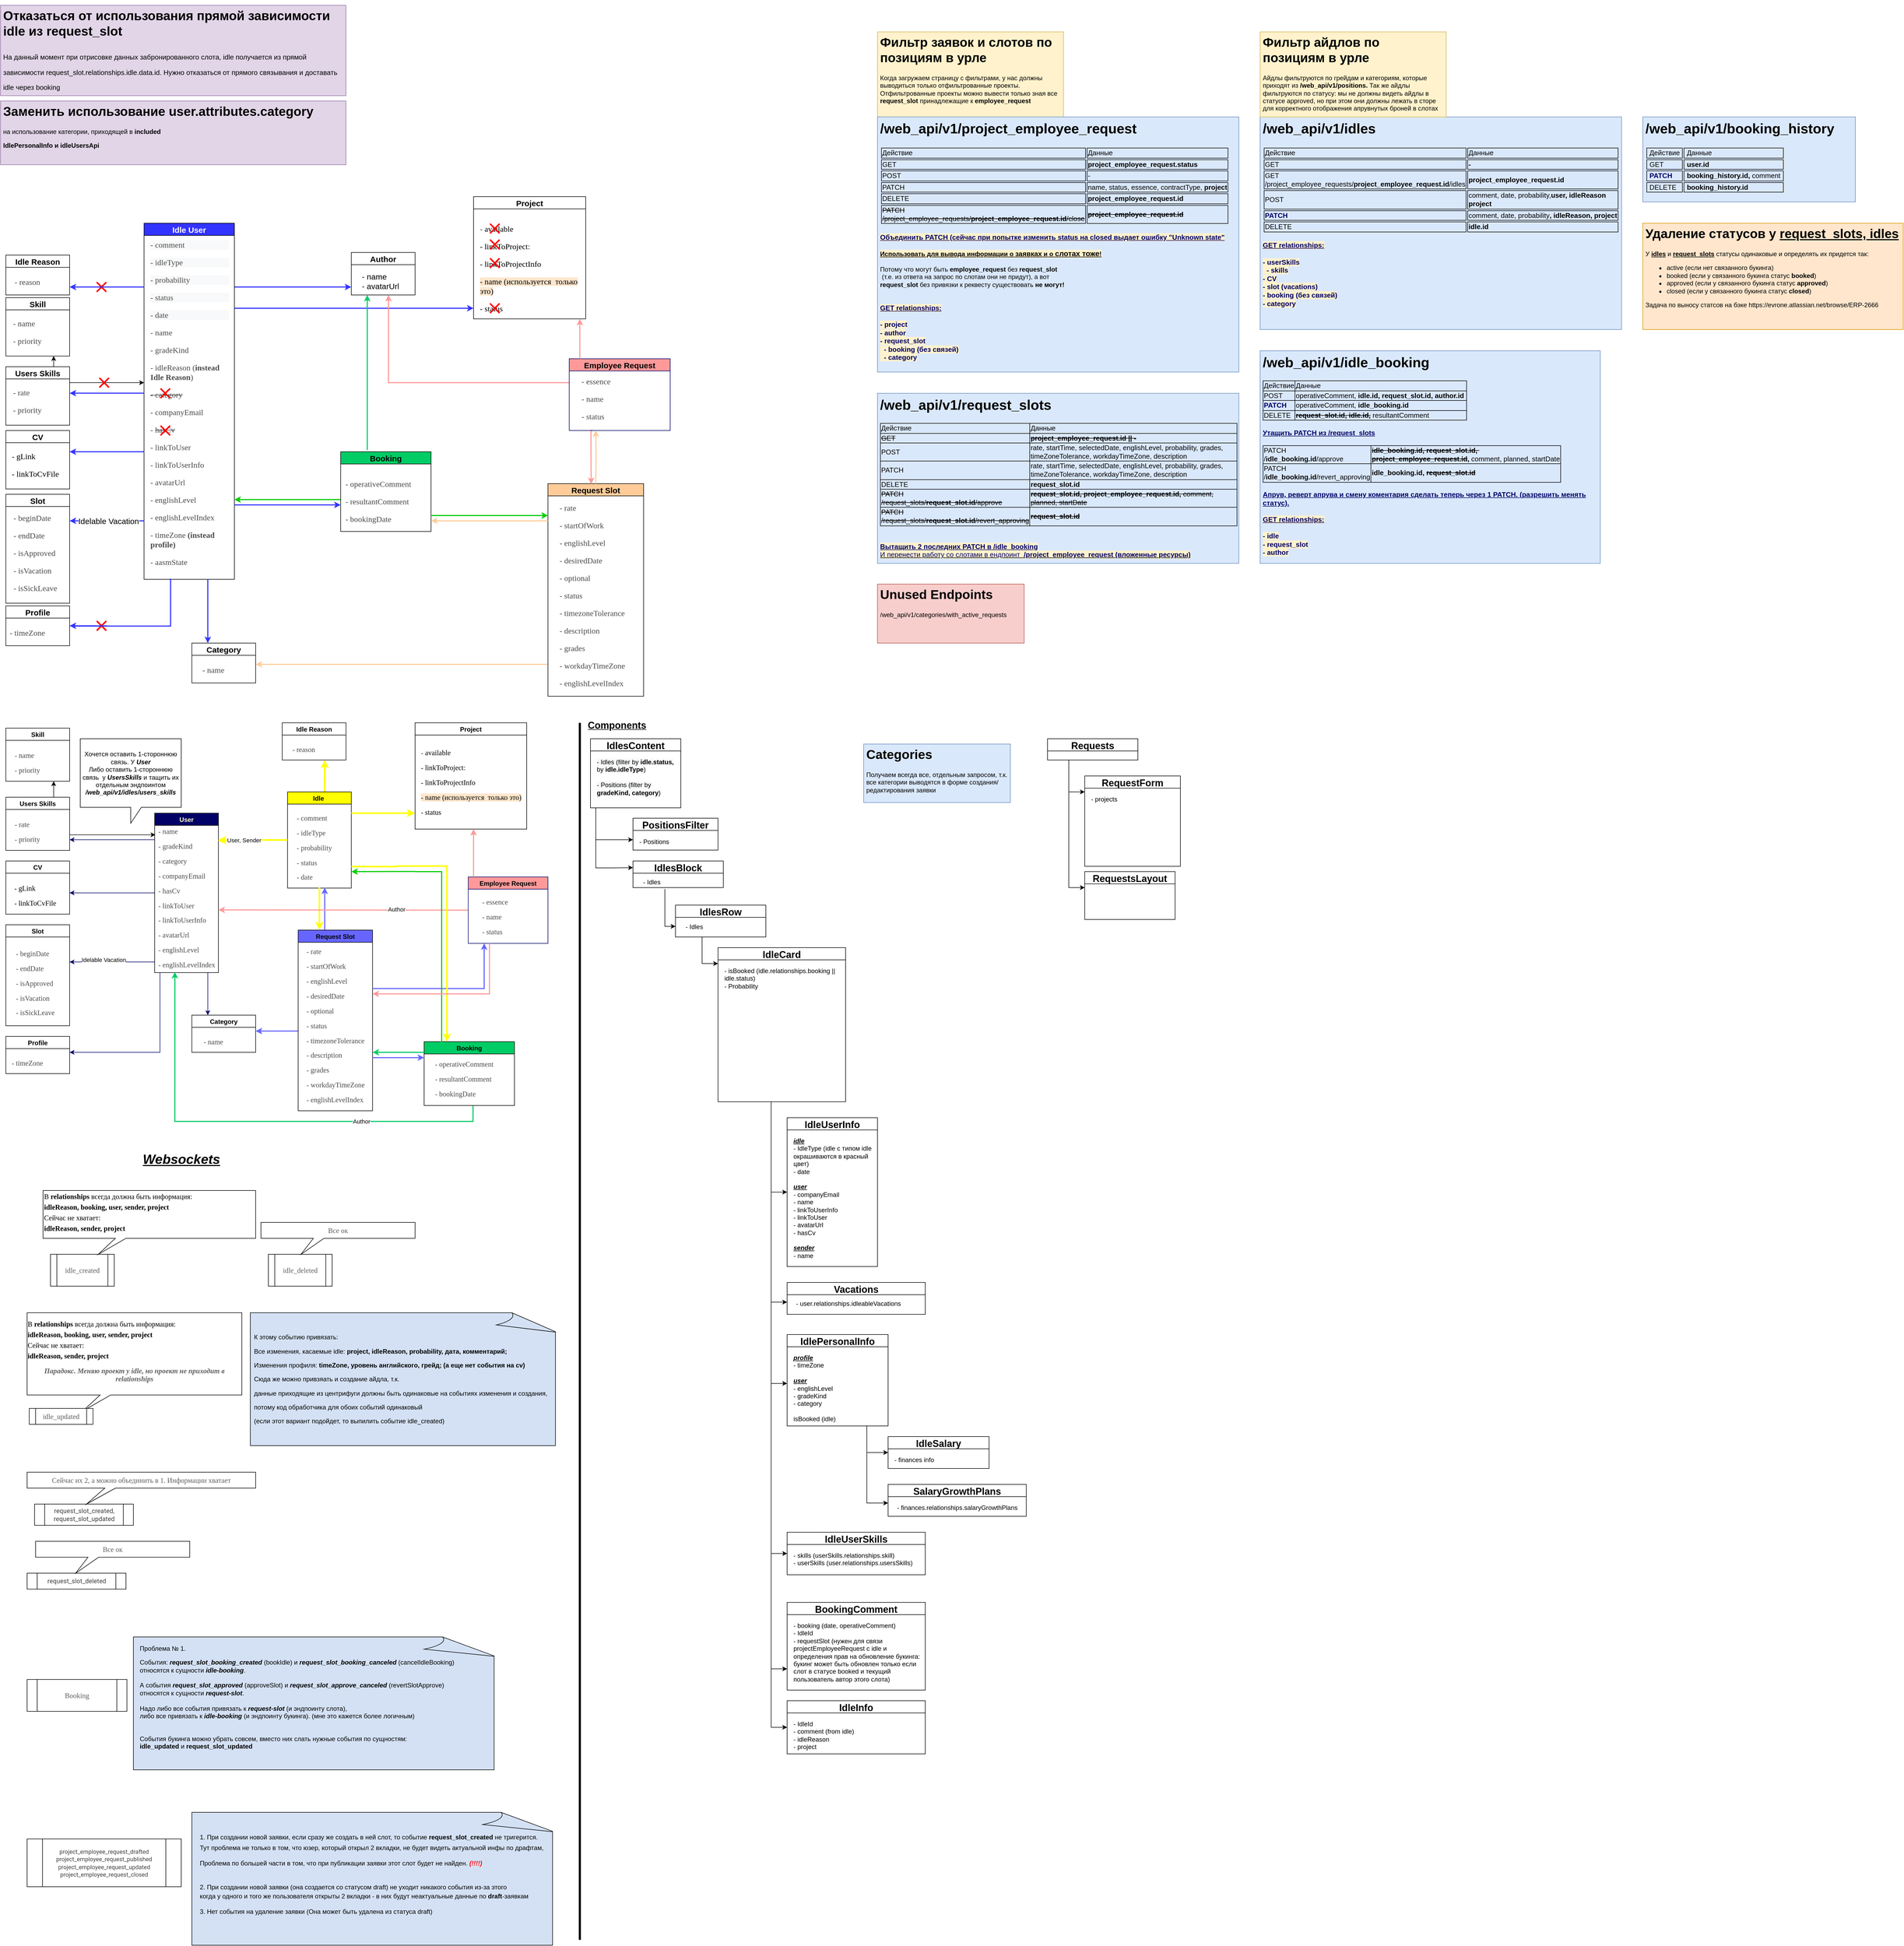<mxfile version="20.0.1" type="github">
  <diagram id="2lmbKR_MvFjQ50chhQV9" name="Page-1">
    <mxGraphModel dx="2578" dy="3667" grid="1" gridSize="10" guides="1" tooltips="1" connect="1" arrows="1" fold="1" page="1" pageScale="1" pageWidth="1654" pageHeight="2336" math="0" shadow="0">
      <root>
        <mxCell id="0" />
        <mxCell id="1" parent="0" />
        <mxCell id="nJEN34YKC323t9ce6qK3-70" value="" style="group" parent="1" vertex="1" connectable="0">
          <mxGeometry x="110" y="890" width="404" height="190" as="geometry" />
        </mxCell>
        <mxCell id="nJEN34YKC323t9ce6qK3-68" value="&lt;span style=&quot;font-family: noto_regular; color: rgb(96, 96, 96); font-size: 10pt;&quot;&gt;idle_created&lt;/span&gt;" style="shape=process;whiteSpace=wrap;html=1;backgroundOutline=1;" parent="nJEN34YKC323t9ce6qK3-70" vertex="1">
          <mxGeometry x="14" y="130" width="120" height="60" as="geometry" />
        </mxCell>
        <mxCell id="tkmLwhK-yC8izoVJGvFW-4" value="&lt;p style=&quot;line-height: 0;&quot;&gt;&lt;font face=&quot;noto_regular&quot;&gt;&lt;span style=&quot;font-size: 13.333px;&quot;&gt;В &lt;b style=&quot;&quot;&gt;relationships &lt;/b&gt;всегда должна быть информация:&amp;nbsp;&lt;/span&gt;&lt;/font&gt;&lt;/p&gt;&lt;p&gt;&lt;font face=&quot;noto_regular&quot;&gt;&lt;span style=&quot;font-size: 13.333px;&quot;&gt;&lt;b style=&quot;&quot;&gt;idleReason, booking, user, sender, project&lt;/b&gt;&lt;/span&gt;&lt;/font&gt;&lt;/p&gt;&lt;p style=&quot;line-height: 0;&quot;&gt;&lt;font face=&quot;noto_regular&quot;&gt;&lt;span style=&quot;font-size: 13.333px;&quot;&gt;Сейчас не хватает:&amp;nbsp;&lt;/span&gt;&lt;/font&gt;&lt;/p&gt;&lt;p&gt;&lt;font face=&quot;noto_regular&quot;&gt;&lt;span style=&quot;font-size: 13.333px;&quot;&gt;&lt;b&gt;idleReason, sender, project&lt;/b&gt;&lt;/span&gt;&lt;/font&gt;&lt;/p&gt;" style="shape=callout;whiteSpace=wrap;html=1;perimeter=calloutPerimeter;size=30;position=0.34;position2=0.26;base=20;align=left;" parent="nJEN34YKC323t9ce6qK3-70" vertex="1">
          <mxGeometry y="10" width="400" height="120" as="geometry" />
        </mxCell>
        <mxCell id="nJEN34YKC323t9ce6qK3-74" value="" style="group" parent="1" vertex="1" connectable="0">
          <mxGeometry x="70" y="1130" width="1240" height="270" as="geometry" />
        </mxCell>
        <mxCell id="nJEN34YKC323t9ce6qK3-71" value="" style="group" parent="nJEN34YKC323t9ce6qK3-74" vertex="1" connectable="0">
          <mxGeometry width="1240" height="270" as="geometry" />
        </mxCell>
        <mxCell id="nJEN34YKC323t9ce6qK3-80" value="" style="group;fillColor=none;" parent="nJEN34YKC323t9ce6qK3-71" vertex="1" connectable="0">
          <mxGeometry x="10" width="1000" height="265" as="geometry" />
        </mxCell>
        <mxCell id="nJEN34YKC323t9ce6qK3-73" value="&lt;p style=&quot;text-align: left; line-height: 0;&quot;&gt;&lt;font face=&quot;noto_regular&quot;&gt;&lt;span style=&quot;font-size: 13.333px;&quot;&gt;В&amp;nbsp;&lt;b&gt;relationships&amp;nbsp;&lt;/b&gt;всегда должна быть информация:&amp;nbsp;&lt;/span&gt;&lt;/font&gt;&lt;/p&gt;&lt;p style=&quot;text-align: left;&quot;&gt;&lt;font face=&quot;noto_regular&quot;&gt;&lt;span style=&quot;font-size: 13.333px;&quot;&gt;&lt;b&gt;idleReason, booking, user, sender, project&lt;/b&gt;&lt;/span&gt;&lt;/font&gt;&lt;/p&gt;&lt;p style=&quot;text-align: left; line-height: 0;&quot;&gt;&lt;font face=&quot;noto_regular&quot;&gt;&lt;span style=&quot;font-size: 13.333px;&quot;&gt;Сейчас не хватает:&amp;nbsp;&lt;/span&gt;&lt;/font&gt;&lt;/p&gt;&lt;p style=&quot;text-align: left;&quot;&gt;&lt;font face=&quot;noto_regular&quot;&gt;&lt;span style=&quot;font-size: 13.333px;&quot;&gt;&lt;b&gt;idleReason, sender, project&lt;/b&gt;&lt;/span&gt;&lt;/font&gt;&lt;/p&gt;&lt;p&gt;&lt;strong style=&quot;font-family: noto_regular; color: rgb(96, 96, 96); font-size: 10pt;&quot;&gt;&lt;/strong&gt;&lt;/p&gt;&lt;p&gt;&lt;strong style=&quot;font-family: noto_regular; color: rgb(96, 96, 96); font-size: 10pt;&quot;&gt;&lt;em&gt;Парадокс. Меняю проект у idle, но проект не приходит в relationships&lt;/em&gt;&lt;/strong&gt;&lt;/p&gt;" style="shape=callout;whiteSpace=wrap;html=1;perimeter=calloutPerimeter;size=30;position=0.34;position2=0.26;base=20;" parent="nJEN34YKC323t9ce6qK3-80" vertex="1">
          <mxGeometry width="404" height="184.74" as="geometry" />
        </mxCell>
        <mxCell id="nJEN34YKC323t9ce6qK3-79" value="" style="group;fillColor=none;" parent="nJEN34YKC323t9ce6qK3-80" vertex="1" connectable="0">
          <mxGeometry x="420" width="580" height="265" as="geometry" />
        </mxCell>
        <mxCell id="nJEN34YKC323t9ce6qK3-78" value="" style="whiteSpace=wrap;html=1;shape=mxgraph.basic.document;fillColor=#D4E1F5;" parent="nJEN34YKC323t9ce6qK3-79" vertex="1">
          <mxGeometry width="580" height="250" as="geometry" />
        </mxCell>
        <mxCell id="nJEN34YKC323t9ce6qK3-77" value="&lt;p data-pm-slice=&quot;1 1 []&quot;&gt;К этому событию привязать:&lt;/p&gt;&lt;p&gt;Все изменения, касаемые idle:&lt;b&gt;&amp;nbsp;&lt;span style=&quot;background-color: initial;&quot;&gt;project, idleReason, probability, дата, комментарий;&lt;/span&gt;&lt;/b&gt;&lt;/p&gt;&lt;p&gt;Изменения профиля:&amp;nbsp;&lt;span style=&quot;background-color: initial;&quot;&gt;&lt;b&gt;timeZone, уровень английского, грейд; (а еще нет события на cv)&lt;/b&gt;&lt;/span&gt;&lt;/p&gt;&lt;p&gt;Сюда же можно привзяать и создание айдла, т.к.&amp;nbsp;&lt;/p&gt;&lt;p&gt;данные приходящие из центрифуги должны быть одинаковые на событиях изменения и создания,&amp;nbsp;&lt;/p&gt;&lt;p&gt;потому код обработчика для обоих событий одинаковый&amp;nbsp;&lt;/p&gt;&lt;p&gt;(если этот вариант подойдет, то выпилить событие idle_created)&lt;/p&gt;" style="text;html=1;resizable=0;autosize=1;align=left;verticalAlign=middle;points=[];fillColor=none;strokeColor=none;rounded=0;" parent="nJEN34YKC323t9ce6qK3-79" vertex="1">
          <mxGeometry x="5" y="25" width="570" height="200" as="geometry" />
        </mxCell>
        <mxCell id="nJEN34YKC323t9ce6qK3-72" value="&lt;span style=&quot;font-family: noto_regular; color: rgb(96, 96, 96); font-size: 10pt;&quot;&gt;idle_updated&lt;/span&gt;" style="shape=process;whiteSpace=wrap;html=1;backgroundOutline=1;" parent="nJEN34YKC323t9ce6qK3-74" vertex="1">
          <mxGeometry x="14" y="180" width="120" height="30" as="geometry" />
        </mxCell>
        <mxCell id="KdFnmtoDV9TNqlVpZlvo-9" value="" style="group;fillColor=none;" parent="1" vertex="1" connectable="0">
          <mxGeometry x="80" y="1430" width="1080" height="570" as="geometry" />
        </mxCell>
        <mxCell id="KdFnmtoDV9TNqlVpZlvo-32" value="&lt;font style=&quot;font-size: 12px;&quot;&gt;&lt;span style=&quot;color: rgb(66, 66, 66); font-family: Roboto, sans-serif; text-align: start; background-color: rgb(255, 255, 255);&quot;&gt;request_slot_created,&lt;br&gt;&lt;/span&gt;&lt;span style=&quot;color: rgb(66, 66, 66); font-family: Roboto, sans-serif; text-align: start; background-color: rgb(255, 255, 255);&quot;&gt;request_slot_updated&lt;/span&gt;&lt;/font&gt;" style="shape=process;whiteSpace=wrap;html=1;backgroundOutline=1;" parent="KdFnmtoDV9TNqlVpZlvo-9" vertex="1">
          <mxGeometry x="14" y="60" width="186" height="40" as="geometry" />
        </mxCell>
        <mxCell id="KdFnmtoDV9TNqlVpZlvo-33" value="&lt;p&gt;&lt;font face=&quot;noto_regular&quot; color=&quot;#606060&quot;&gt;&lt;span style=&quot;font-size: 13.333px;&quot;&gt;Сейчас их 2, а можно объединить в 1. Информации хватает&lt;/span&gt;&lt;/font&gt;&lt;/p&gt;" style="shape=callout;whiteSpace=wrap;html=1;perimeter=calloutPerimeter;size=30;position=0.34;position2=0.26;base=20;" parent="KdFnmtoDV9TNqlVpZlvo-9" vertex="1">
          <mxGeometry width="430" height="60" as="geometry" />
        </mxCell>
        <mxCell id="KdFnmtoDV9TNqlVpZlvo-35" value="" style="group" parent="KdFnmtoDV9TNqlVpZlvo-9" vertex="1" connectable="0">
          <mxGeometry x="220" y="60" width="404" height="190" as="geometry" />
        </mxCell>
        <mxCell id="KdFnmtoDV9TNqlVpZlvo-36" value="&lt;span style=&quot;color: rgb(66, 66, 66); font-family: Roboto, sans-serif; text-align: start; background-color: rgb(255, 255, 255);&quot;&gt;request_slot_deleted&lt;/span&gt;" style="shape=process;whiteSpace=wrap;html=1;backgroundOutline=1;" parent="KdFnmtoDV9TNqlVpZlvo-35" vertex="1">
          <mxGeometry x="-220" y="130" width="186" height="30" as="geometry" />
        </mxCell>
        <mxCell id="KdFnmtoDV9TNqlVpZlvo-37" value="&lt;p&gt;&lt;font face=&quot;noto_regular&quot; color=&quot;#606060&quot;&gt;&lt;span style=&quot;font-size: 13.333px;&quot;&gt;Все ок&lt;/span&gt;&lt;/font&gt;&lt;/p&gt;" style="shape=callout;whiteSpace=wrap;html=1;perimeter=calloutPerimeter;size=30;position=0.34;position2=0.26;base=20;" parent="KdFnmtoDV9TNqlVpZlvo-35" vertex="1">
          <mxGeometry x="-204" y="70" width="290" height="60" as="geometry" />
        </mxCell>
        <mxCell id="tkmLwhK-yC8izoVJGvFW-6" value="" style="group" parent="KdFnmtoDV9TNqlVpZlvo-9" vertex="1" connectable="0">
          <mxGeometry x="-0.001" y="310" width="885.571" height="250" as="geometry" />
        </mxCell>
        <mxCell id="KdFnmtoDV9TNqlVpZlvo-11" value="" style="group;fillColor=none;" parent="tkmLwhK-yC8izoVJGvFW-6" vertex="1" connectable="0">
          <mxGeometry x="200.006" width="685.565" height="250" as="geometry" />
        </mxCell>
        <mxCell id="KdFnmtoDV9TNqlVpZlvo-12" value="" style="whiteSpace=wrap;html=1;shape=mxgraph.basic.document;fillColor=#D4E1F5;" parent="KdFnmtoDV9TNqlVpZlvo-11" vertex="1">
          <mxGeometry width="685.565" height="250" as="geometry" />
        </mxCell>
        <mxCell id="KdFnmtoDV9TNqlVpZlvo-13" value="&lt;p style=&quot;&quot; data-pm-slice=&quot;1 1 []&quot;&gt;&lt;font style=&quot;font-size: 12px;&quot;&gt;Проблема № 1.&lt;/font&gt;&lt;/p&gt;&lt;p style=&quot;&quot; data-pm-slice=&quot;1 1 []&quot;&gt;&lt;/p&gt;&lt;font style=&quot;font-size: 12px;&quot;&gt;&lt;font style=&quot;font-size: 12px;&quot;&gt;События:&amp;nbsp;&lt;i&gt;&lt;b&gt;request_slot_booking_created&lt;/b&gt;&lt;/i&gt; (bookIdle) и&amp;nbsp;&lt;i&gt;&lt;b&gt;request_slot_booking_canceled&lt;/b&gt;&lt;/i&gt; (cancelIdleBooking) &lt;br&gt;относятся к сущности&lt;i&gt;&lt;b&gt; idle-booking&lt;/b&gt;&lt;/i&gt;.&lt;br&gt;&lt;br&gt;А события&amp;nbsp;&lt;/font&gt;&lt;b&gt;&lt;i&gt;request_slot_approved&lt;/i&gt;&lt;/b&gt; (approveSlot) и&amp;nbsp;&lt;i&gt;&lt;b&gt;request_slot_approve_canceled&lt;/b&gt;&lt;/i&gt; (revertSlotApprove) &lt;br&gt;относятся к сущности &lt;i&gt;&lt;b&gt;request-slot&lt;/b&gt;&lt;/i&gt;. &lt;br&gt;&lt;br&gt;Надо либо все события привязать к&amp;nbsp;&lt;b style=&quot;font-style: italic;&quot;&gt;request-slot &lt;/b&gt;(и эндпоинту слота),&lt;br&gt;либо все привязать к&amp;nbsp;&lt;i&gt;&lt;b&gt;idle-booking&amp;nbsp;&lt;/b&gt;&lt;/i&gt;(и эндпоинту букинга). (мне это кажется более логичным)&lt;br&gt;&lt;br&gt;&lt;br&gt;События букинга можно убрать совсем, вместо них слать нужные события по сущностям: &lt;br&gt;&lt;b&gt;idle_updated&lt;/b&gt; и &lt;b&gt;request_slot_updated&lt;/b&gt;&lt;br&gt;&lt;br&gt;&lt;/font&gt;" style="text;html=1;resizable=0;autosize=1;align=left;verticalAlign=middle;points=[];fillColor=none;strokeColor=none;rounded=0;" parent="KdFnmtoDV9TNqlVpZlvo-11" vertex="1">
          <mxGeometry x="9.997" width="610" height="230" as="geometry" />
        </mxCell>
        <mxCell id="KdFnmtoDV9TNqlVpZlvo-8" value="&lt;span style=&quot;font-family: noto_regular; color: rgb(96, 96, 96); font-size: 10pt;&quot;&gt;Booking&lt;/span&gt;" style="shape=process;whiteSpace=wrap;html=1;backgroundOutline=1;" parent="tkmLwhK-yC8izoVJGvFW-6" vertex="1">
          <mxGeometry y="80" width="187.826" height="60" as="geometry" />
        </mxCell>
        <mxCell id="KdFnmtoDV9TNqlVpZlvo-29" value="&lt;span style=&quot;color: rgb(96, 96, 96); font-family: noto_regular; font-size: 13.333px;&quot;&gt;idle_deleted&lt;/span&gt;" style="shape=process;whiteSpace=wrap;html=1;backgroundOutline=1;" parent="1" vertex="1">
          <mxGeometry x="534" y="1020" width="120" height="60" as="geometry" />
        </mxCell>
        <mxCell id="KdFnmtoDV9TNqlVpZlvo-30" value="&lt;p&gt;&lt;font face=&quot;noto_regular&quot; color=&quot;#606060&quot;&gt;&lt;span style=&quot;font-size: 13.333px;&quot;&gt;Все ок&lt;/span&gt;&lt;/font&gt;&lt;/p&gt;" style="shape=callout;whiteSpace=wrap;html=1;perimeter=calloutPerimeter;size=30;position=0.34;position2=0.26;base=20;" parent="1" vertex="1">
          <mxGeometry x="520" y="960" width="290" height="60" as="geometry" />
        </mxCell>
        <mxCell id="tkmLwhK-yC8izoVJGvFW-1" value="&lt;font style=&quot;font-size: 25px;&quot;&gt;&lt;i&gt;&lt;b&gt;&lt;u&gt;Websockets&lt;/u&gt;&lt;/b&gt;&lt;/i&gt;&lt;/font&gt;" style="text;html=1;align=center;verticalAlign=middle;resizable=0;points=[];autosize=1;strokeColor=none;fillColor=none;" parent="1" vertex="1">
          <mxGeometry x="290" y="830" width="160" height="20" as="geometry" />
        </mxCell>
        <mxCell id="tkmLwhK-yC8izoVJGvFW-7" value="&lt;font style=&quot;font-size: 11px;&quot;&gt;&lt;span style=&quot;color: rgb(66, 66, 66); font-family: Roboto, sans-serif; text-align: start; background-color: rgb(255, 255, 255);&quot;&gt;&lt;font style=&quot;font-size: 11px;&quot;&gt;project_employee_request_drafted&lt;br&gt;&lt;/font&gt;&lt;/span&gt;&lt;span style=&quot;color: rgb(66, 66, 66); font-family: Roboto, sans-serif; text-align: start; background-color: rgb(255, 255, 255);&quot;&gt;project_employee_request_published&lt;br&gt;&lt;/span&gt;&lt;span style=&quot;color: rgb(66, 66, 66); font-family: Roboto, sans-serif; text-align: start; background-color: rgb(255, 255, 255);&quot;&gt;project_employee_request_updated&lt;br&gt;&lt;/span&gt;&lt;span style=&quot;color: rgb(66, 66, 66); font-family: Roboto, sans-serif; text-align: start; background-color: rgb(255, 255, 255);&quot;&gt;project_employee_request_closed&lt;/span&gt;&lt;/font&gt;&lt;span style=&quot;color: rgb(66, 66, 66); font-family: Roboto, sans-serif; text-align: start; background-color: rgb(255, 255, 255);&quot;&gt;&lt;font style=&quot;font-size: 12px;&quot;&gt;&lt;br&gt;&lt;/font&gt;&lt;/span&gt;" style="shape=process;whiteSpace=wrap;html=1;backgroundOutline=1;" parent="1" vertex="1">
          <mxGeometry x="80" y="2120" width="290" height="90" as="geometry" />
        </mxCell>
        <mxCell id="tkmLwhK-yC8izoVJGvFW-9" value="" style="group;fillColor=none;" parent="1" vertex="1" connectable="0">
          <mxGeometry x="390.005" y="2070" width="685.565" height="250" as="geometry" />
        </mxCell>
        <mxCell id="tkmLwhK-yC8izoVJGvFW-10" value="" style="whiteSpace=wrap;html=1;shape=mxgraph.basic.document;fillColor=#D4E1F5;" parent="tkmLwhK-yC8izoVJGvFW-9" vertex="1">
          <mxGeometry width="685.565" height="250" as="geometry" />
        </mxCell>
        <mxCell id="tkmLwhK-yC8izoVJGvFW-11" value="&lt;p style=&quot;line-height: 0;&quot;&gt;1. При создании новой заявки, если сразу же создать в ней слот, то событие &lt;b&gt;request_slot_created&lt;/b&gt; не тригерится.&amp;nbsp;&lt;/p&gt;&lt;p style=&quot;line-height: 1.4;&quot;&gt;Тут проблема не только в том, что юзер, который открыл 2 вкладки, не будет видеть актуальной инфы по драфтам,&lt;/p&gt;&lt;p style=&quot;line-height: 1.4;&quot;&gt;Проблема по большей части в том, что при публикации заявки этот слот будет не найден. &lt;font color=&quot;#ff0303&quot;&gt;&lt;b&gt;&lt;i&gt;(!!!!)&lt;/i&gt;&lt;/b&gt;&lt;/font&gt;&lt;/p&gt;&lt;p style=&quot;line-height: 1.4;&quot;&gt;&amp;nbsp;&amp;nbsp;&lt;br&gt;2. При создании новой заявки (она создается со статусом draft) не уходит никакого события из-за этого &lt;br&gt;когда у одного и того же пользователя открыты 2 вкладки - в них будут неактуальные данные по &lt;b&gt;draft&lt;/b&gt;-заявкам&amp;nbsp;&lt;/p&gt;&lt;p style=&quot;line-height: 1.4;&quot;&gt;3. Нет события на удаление заявки (Она может быть удалена из статуса draft)&lt;/p&gt;&lt;p style=&quot;line-height: 1.4;&quot;&gt;&lt;br&gt;&lt;/p&gt;" style="text;html=1;resizable=0;autosize=1;align=left;verticalAlign=middle;points=[];fillColor=none;strokeColor=none;rounded=0;" parent="tkmLwhK-yC8izoVJGvFW-9" vertex="1">
          <mxGeometry x="12.787" y="30" width="660" height="210" as="geometry" />
        </mxCell>
        <mxCell id="pdKWmEIjTugVtjs6arko-1" value="" style="endArrow=none;html=1;rounded=0;strokeWidth=4;" parent="1" edge="1">
          <mxGeometry width="50" height="50" relative="1" as="geometry">
            <mxPoint x="1120" y="2310" as="sourcePoint" />
            <mxPoint x="1120" y="20" as="targetPoint" />
          </mxGeometry>
        </mxCell>
        <mxCell id="pdKWmEIjTugVtjs6arko-2" value="Components" style="text;html=1;strokeColor=none;fillColor=none;align=center;verticalAlign=middle;whiteSpace=wrap;rounded=0;fontSize=18;fontStyle=5" parent="1" vertex="1">
          <mxGeometry x="1160" y="10" width="60" height="30" as="geometry" />
        </mxCell>
        <mxCell id="pdKWmEIjTugVtjs6arko-17" value="" style="edgeStyle=orthogonalEdgeStyle;rounded=0;orthogonalLoop=1;jettySize=auto;html=1;fontSize=12;strokeWidth=1;entryX=0;entryY=0.25;entryDx=0;entryDy=0;" parent="1" source="pdKWmEIjTugVtjs6arko-5" target="pdKWmEIjTugVtjs6arko-18" edge="1">
          <mxGeometry relative="1" as="geometry">
            <mxPoint x="1180" y="300" as="targetPoint" />
            <Array as="points">
              <mxPoint x="1150" y="293" />
              <mxPoint x="1180" y="293" />
            </Array>
          </mxGeometry>
        </mxCell>
        <mxCell id="pdKWmEIjTugVtjs6arko-21" style="edgeStyle=orthogonalEdgeStyle;rounded=0;orthogonalLoop=1;jettySize=auto;html=1;fontSize=12;strokeWidth=1;" parent="1" source="pdKWmEIjTugVtjs6arko-5" edge="1">
          <mxGeometry relative="1" as="geometry">
            <mxPoint x="1220" y="240" as="targetPoint" />
            <Array as="points">
              <mxPoint x="1150" y="240" />
              <mxPoint x="1180" y="240" />
            </Array>
          </mxGeometry>
        </mxCell>
        <mxCell id="pdKWmEIjTugVtjs6arko-5" value="IdlesContent" style="swimlane;fontSize=18;" parent="1" vertex="1">
          <mxGeometry x="1140" y="50" width="170" height="130" as="geometry" />
        </mxCell>
        <mxCell id="pdKWmEIjTugVtjs6arko-8" value="&lt;span style=&quot;color: rgb(0, 0, 0); font-family: Helvetica; font-size: 12px; font-style: normal; font-variant-ligatures: normal; font-variant-caps: normal; font-weight: 400; letter-spacing: normal; orphans: 2; text-indent: 0px; text-transform: none; widows: 2; word-spacing: 0px; -webkit-text-stroke-width: 0px; background-color: rgb(248, 249, 250); text-decoration-thickness: initial; text-decoration-style: initial; text-decoration-color: initial; float: none; display: inline !important;&quot;&gt;- Idles (filter by &lt;/span&gt;&lt;span style=&quot;color: rgb(0, 0, 0); font-family: Helvetica; font-size: 12px; font-style: normal; font-variant-ligatures: normal; font-variant-caps: normal; letter-spacing: normal; orphans: 2; text-indent: 0px; text-transform: none; widows: 2; word-spacing: 0px; -webkit-text-stroke-width: 0px; background-color: rgb(248, 249, 250); text-decoration-thickness: initial; text-decoration-style: initial; text-decoration-color: initial; float: none; display: inline !important;&quot;&gt;&lt;b&gt;idle.status, &lt;/b&gt;by&lt;b&gt; idle.idleType&lt;/b&gt;&lt;/span&gt;&lt;span style=&quot;color: rgb(0, 0, 0); font-family: Helvetica; font-size: 12px; font-style: normal; font-variant-ligatures: normal; font-variant-caps: normal; font-weight: 400; letter-spacing: normal; orphans: 2; text-indent: 0px; text-transform: none; widows: 2; word-spacing: 0px; -webkit-text-stroke-width: 0px; background-color: rgb(248, 249, 250); text-decoration-thickness: initial; text-decoration-style: initial; text-decoration-color: initial; float: none; display: inline !important;&quot;&gt;)&lt;br&gt;&lt;/span&gt;&lt;br style=&quot;color: rgb(0, 0, 0); font-family: Helvetica; font-size: 12px; font-style: normal; font-variant-ligatures: normal; font-variant-caps: normal; font-weight: 400; letter-spacing: normal; orphans: 2; text-indent: 0px; text-transform: none; widows: 2; word-spacing: 0px; -webkit-text-stroke-width: 0px; background-color: rgb(248, 249, 250); text-decoration-thickness: initial; text-decoration-style: initial; text-decoration-color: initial;&quot;&gt;&lt;span style=&quot;color: rgb(0, 0, 0); font-family: Helvetica; font-size: 12px; font-style: normal; font-variant-ligatures: normal; font-variant-caps: normal; font-weight: 400; letter-spacing: normal; orphans: 2; text-indent: 0px; text-transform: none; widows: 2; word-spacing: 0px; -webkit-text-stroke-width: 0px; background-color: rgb(248, 249, 250); text-decoration-thickness: initial; text-decoration-style: initial; text-decoration-color: initial;&quot;&gt;- Positions (filter by &lt;/span&gt;&lt;span style=&quot;color: rgb(0, 0, 0); font-family: Helvetica; font-size: 12px; font-style: normal; font-variant-ligatures: normal; font-variant-caps: normal; letter-spacing: normal; orphans: 2; text-indent: 0px; text-transform: none; widows: 2; word-spacing: 0px; -webkit-text-stroke-width: 0px; background-color: rgb(248, 249, 250); text-decoration-thickness: initial; text-decoration-style: initial; text-decoration-color: initial;&quot;&gt;&lt;b&gt;gradeKind, category&lt;/b&gt;&lt;/span&gt;&lt;span style=&quot;color: rgb(0, 0, 0); font-family: Helvetica; font-size: 12px; font-style: normal; font-variant-ligatures: normal; font-variant-caps: normal; font-weight: 400; letter-spacing: normal; orphans: 2; text-indent: 0px; text-transform: none; widows: 2; word-spacing: 0px; -webkit-text-stroke-width: 0px; background-color: rgb(248, 249, 250); text-decoration-thickness: initial; text-decoration-style: initial; text-decoration-color: initial;&quot;&gt;)&lt;/span&gt;" style="text;html=1;strokeColor=none;fillColor=none;align=left;verticalAlign=top;whiteSpace=wrap;rounded=0;fontSize=12;" parent="pdKWmEIjTugVtjs6arko-5" vertex="1">
          <mxGeometry x="10" y="30" width="150" height="90" as="geometry" />
        </mxCell>
        <mxCell id="pdKWmEIjTugVtjs6arko-9" value="PositionsFilter" style="swimlane;fontSize=18;" parent="1" vertex="1">
          <mxGeometry x="1220" y="199.5" width="160" height="60" as="geometry" />
        </mxCell>
        <mxCell id="pdKWmEIjTugVtjs6arko-10" value="- Positions" style="text;html=1;strokeColor=none;fillColor=none;align=left;verticalAlign=top;whiteSpace=wrap;rounded=0;fontSize=12;" parent="pdKWmEIjTugVtjs6arko-9" vertex="1">
          <mxGeometry x="10" y="30" width="120" height="30" as="geometry" />
        </mxCell>
        <mxCell id="pdKWmEIjTugVtjs6arko-25" style="edgeStyle=orthogonalEdgeStyle;rounded=0;orthogonalLoop=1;jettySize=auto;html=1;fontSize=12;strokeWidth=1;" parent="1" edge="1">
          <mxGeometry relative="1" as="geometry">
            <mxPoint x="1300" y="403" as="targetPoint" />
            <Array as="points">
              <mxPoint x="1280" y="403" />
            </Array>
            <mxPoint x="1280" y="333" as="sourcePoint" />
          </mxGeometry>
        </mxCell>
        <mxCell id="pdKWmEIjTugVtjs6arko-18" value="IdlesBlock" style="swimlane;fontSize=18;" parent="1" vertex="1">
          <mxGeometry x="1220" y="280" width="170" height="50" as="geometry" />
        </mxCell>
        <mxCell id="pdKWmEIjTugVtjs6arko-24" value="- Idles" style="text;html=1;align=center;verticalAlign=middle;resizable=0;points=[];autosize=1;strokeColor=none;fillColor=none;fontSize=12;" parent="pdKWmEIjTugVtjs6arko-18" vertex="1">
          <mxGeometry x="10" y="30" width="50" height="20" as="geometry" />
        </mxCell>
        <mxCell id="pdKWmEIjTugVtjs6arko-30" style="edgeStyle=orthogonalEdgeStyle;rounded=0;orthogonalLoop=1;jettySize=auto;html=1;exitX=0.75;exitY=1;exitDx=0;exitDy=0;fontSize=12;strokeWidth=1;" parent="1" edge="1">
          <mxGeometry relative="1" as="geometry">
            <mxPoint x="1380" y="473" as="targetPoint" />
            <Array as="points">
              <mxPoint x="1350" y="423" />
              <mxPoint x="1350" y="473" />
              <mxPoint x="1380" y="473" />
            </Array>
            <mxPoint x="1457.5" y="423" as="sourcePoint" />
          </mxGeometry>
        </mxCell>
        <mxCell id="pdKWmEIjTugVtjs6arko-22" value="IdlesRow" style="swimlane;fontSize=18;" parent="1" vertex="1">
          <mxGeometry x="1300" y="363" width="170" height="60" as="geometry" />
        </mxCell>
        <mxCell id="pdKWmEIjTugVtjs6arko-27" value="- Idles" style="text;html=1;align=center;verticalAlign=middle;resizable=0;points=[];autosize=1;strokeColor=none;fillColor=none;fontSize=12;" parent="pdKWmEIjTugVtjs6arko-22" vertex="1">
          <mxGeometry x="10" y="31" width="50" height="20" as="geometry" />
        </mxCell>
        <mxCell id="pdKWmEIjTugVtjs6arko-34" style="edgeStyle=orthogonalEdgeStyle;rounded=0;orthogonalLoop=1;jettySize=auto;html=1;fontSize=12;strokeWidth=1;entryX=0;entryY=0.5;entryDx=0;entryDy=0;" parent="1" source="pdKWmEIjTugVtjs6arko-28" target="pdKWmEIjTugVtjs6arko-32" edge="1">
          <mxGeometry relative="1" as="geometry">
            <mxPoint x="1430" y="793" as="targetPoint" />
            <Array as="points">
              <mxPoint x="1480" y="903" />
            </Array>
          </mxGeometry>
        </mxCell>
        <mxCell id="pdKWmEIjTugVtjs6arko-39" style="edgeStyle=orthogonalEdgeStyle;rounded=0;orthogonalLoop=1;jettySize=auto;html=1;fontSize=12;strokeWidth=1;" parent="1" source="pdKWmEIjTugVtjs6arko-28" edge="1">
          <mxGeometry relative="1" as="geometry">
            <mxPoint x="1510" y="1110" as="targetPoint" />
            <Array as="points">
              <mxPoint x="1480" y="1110" />
            </Array>
          </mxGeometry>
        </mxCell>
        <mxCell id="_YvVlBfhyLpRy7gvRgNM-6" style="edgeStyle=orthogonalEdgeStyle;rounded=0;orthogonalLoop=1;jettySize=auto;html=1;" parent="1" source="pdKWmEIjTugVtjs6arko-28" edge="1">
          <mxGeometry relative="1" as="geometry">
            <mxPoint x="1510" y="1800" as="targetPoint" />
            <Array as="points">
              <mxPoint x="1480" y="1800" />
              <mxPoint x="1510" y="1800" />
            </Array>
          </mxGeometry>
        </mxCell>
        <mxCell id="_YvVlBfhyLpRy7gvRgNM-10" style="edgeStyle=orthogonalEdgeStyle;rounded=0;orthogonalLoop=1;jettySize=auto;html=1;entryX=0;entryY=0.5;entryDx=0;entryDy=0;" parent="1" source="pdKWmEIjTugVtjs6arko-28" target="_YvVlBfhyLpRy7gvRgNM-8" edge="1">
          <mxGeometry relative="1" as="geometry">
            <mxPoint x="1510" y="1961.379" as="targetPoint" />
            <Array as="points">
              <mxPoint x="1480" y="1910" />
            </Array>
          </mxGeometry>
        </mxCell>
        <mxCell id="pdKWmEIjTugVtjs6arko-28" value="IdleCard" style="swimlane;fontSize=18;" parent="1" vertex="1">
          <mxGeometry x="1380" y="443" width="240" height="290" as="geometry" />
        </mxCell>
        <mxCell id="pdKWmEIjTugVtjs6arko-31" value="- isBooked (idle.relationships.booking || idle.status)&lt;br&gt;- Probability" style="text;html=1;strokeColor=none;fillColor=none;align=left;verticalAlign=top;whiteSpace=wrap;rounded=0;fontSize=12;" parent="1" vertex="1">
          <mxGeometry x="1390" y="473" width="220" height="250" as="geometry" />
        </mxCell>
        <mxCell id="pdKWmEIjTugVtjs6arko-32" value="IdleUserInfo" style="swimlane;fontSize=18;" parent="1" vertex="1">
          <mxGeometry x="1510" y="763" width="170" height="280" as="geometry" />
        </mxCell>
        <mxCell id="pdKWmEIjTugVtjs6arko-35" value="&lt;i&gt;&lt;b&gt;&lt;u&gt;idle&lt;/u&gt;&lt;/b&gt;&lt;/i&gt;&lt;br&gt;- IdleType (idle с типом idle окрашиваются в красный цвет)&lt;br&gt;- date&lt;br&gt;&lt;i&gt;&lt;b&gt;&lt;u&gt;&lt;br&gt;user &lt;/u&gt;&lt;/b&gt;&lt;/i&gt;&lt;br&gt;- companyEmail&lt;br&gt;- name&lt;br&gt;- linkToUserInfo&lt;br&gt;- linkToUser&lt;br&gt;- avatarUrl&lt;br&gt;- hasCv&lt;br&gt;&lt;br&gt;&lt;i style=&quot;font-weight: bold; text-decoration-line: underline;&quot;&gt;sender&lt;/i&gt;&lt;br&gt;- name" style="text;html=1;strokeColor=none;fillColor=none;align=left;verticalAlign=top;whiteSpace=wrap;rounded=0;fontSize=12;" parent="pdKWmEIjTugVtjs6arko-32" vertex="1">
          <mxGeometry x="10" y="30" width="150" height="240" as="geometry" />
        </mxCell>
        <mxCell id="pdKWmEIjTugVtjs6arko-37" value="Vacations" style="swimlane;fontSize=18;" parent="1" vertex="1">
          <mxGeometry x="1510" y="1073" width="260" height="60" as="geometry" />
        </mxCell>
        <mxCell id="pdKWmEIjTugVtjs6arko-38" value="- user.relationships.idleableVacations" style="text;html=1;align=center;verticalAlign=middle;resizable=0;points=[];autosize=1;strokeColor=none;fillColor=none;fontSize=12;" parent="pdKWmEIjTugVtjs6arko-37" vertex="1">
          <mxGeometry x="10" y="30" width="210" height="20" as="geometry" />
        </mxCell>
        <mxCell id="pdKWmEIjTugVtjs6arko-46" style="edgeStyle=orthogonalEdgeStyle;rounded=0;orthogonalLoop=1;jettySize=auto;html=1;fontSize=12;strokeWidth=1;entryX=0;entryY=0.5;entryDx=0;entryDy=0;" parent="1" target="pdKWmEIjTugVtjs6arko-43" edge="1">
          <mxGeometry relative="1" as="geometry">
            <mxPoint x="1700" y="1633" as="targetPoint" />
            <Array as="points">
              <mxPoint x="1660" y="1393" />
            </Array>
            <mxPoint x="1660" y="1343" as="sourcePoint" />
          </mxGeometry>
        </mxCell>
        <mxCell id="pdKWmEIjTugVtjs6arko-50" style="edgeStyle=orthogonalEdgeStyle;rounded=0;orthogonalLoop=1;jettySize=auto;html=1;entryX=0;entryY=0.75;entryDx=0;entryDy=0;fontSize=12;strokeWidth=1;" parent="1" edge="1">
          <mxGeometry relative="1" as="geometry">
            <Array as="points">
              <mxPoint x="1660" y="1488" />
            </Array>
            <mxPoint x="1660" y="1343" as="sourcePoint" />
            <mxPoint x="1700" y="1488" as="targetPoint" />
          </mxGeometry>
        </mxCell>
        <mxCell id="pdKWmEIjTugVtjs6arko-40" value="IdlePersonalInfo" style="swimlane;fontSize=18;" parent="1" vertex="1">
          <mxGeometry x="1510" y="1171" width="190" height="172" as="geometry" />
        </mxCell>
        <mxCell id="pdKWmEIjTugVtjs6arko-41" value="&lt;i&gt;&lt;b&gt;&lt;u&gt;profile&lt;/u&gt;&lt;/b&gt;&lt;/i&gt;&lt;br&gt;- timeZone&amp;nbsp;&lt;br&gt;&lt;i&gt;&lt;b&gt;&lt;u&gt;&lt;br&gt;user &lt;/u&gt;&lt;/b&gt;&lt;/i&gt;&lt;br&gt;- englishLevel&lt;br&gt;- gradeKind&lt;br&gt;- category&lt;br&gt;&lt;br&gt;isBooked (idle)" style="text;html=1;strokeColor=none;fillColor=none;align=left;verticalAlign=top;whiteSpace=wrap;rounded=0;fontSize=12;" parent="pdKWmEIjTugVtjs6arko-40" vertex="1">
          <mxGeometry x="10" y="30" width="150" height="140" as="geometry" />
        </mxCell>
        <mxCell id="pdKWmEIjTugVtjs6arko-43" value="IdleSalary" style="swimlane;fontSize=18;" parent="1" vertex="1">
          <mxGeometry x="1700" y="1363" width="190" height="60" as="geometry" />
        </mxCell>
        <mxCell id="pdKWmEIjTugVtjs6arko-44" value="- finances info" style="text;html=1;strokeColor=none;fillColor=none;align=left;verticalAlign=top;whiteSpace=wrap;rounded=0;fontSize=12;" parent="pdKWmEIjTugVtjs6arko-43" vertex="1">
          <mxGeometry x="10" y="30" width="150" height="30" as="geometry" />
        </mxCell>
        <mxCell id="pdKWmEIjTugVtjs6arko-47" value="SalaryGrowthPlans" style="swimlane;fontSize=18;" parent="1" vertex="1">
          <mxGeometry x="1700" y="1453" width="260" height="60" as="geometry" />
        </mxCell>
        <mxCell id="pdKWmEIjTugVtjs6arko-48" value="- finances.relationships.salaryGrowthPlans" style="text;html=1;strokeColor=none;fillColor=none;align=left;verticalAlign=top;whiteSpace=wrap;rounded=0;fontSize=12;" parent="pdKWmEIjTugVtjs6arko-47" vertex="1">
          <mxGeometry x="15" y="30" width="230" height="30" as="geometry" />
        </mxCell>
        <mxCell id="pdKWmEIjTugVtjs6arko-51" value="IdleUserSkills" style="swimlane;fontSize=18;" parent="1" vertex="1">
          <mxGeometry x="1510" y="1543" width="260" height="80" as="geometry" />
        </mxCell>
        <mxCell id="pdKWmEIjTugVtjs6arko-52" value="- skills (userSkills.relationships.skill)&lt;br&gt;- userSkills (user.relationships.usersSkills)" style="text;html=1;strokeColor=none;fillColor=none;align=left;verticalAlign=top;whiteSpace=wrap;rounded=0;fontSize=12;" parent="pdKWmEIjTugVtjs6arko-51" vertex="1">
          <mxGeometry x="10" y="30" width="240" height="50" as="geometry" />
        </mxCell>
        <mxCell id="pdKWmEIjTugVtjs6arko-53" style="edgeStyle=orthogonalEdgeStyle;rounded=0;orthogonalLoop=1;jettySize=auto;html=1;fontSize=12;strokeWidth=1;entryX=0;entryY=0.5;entryDx=0;entryDy=0;" parent="1" target="pdKWmEIjTugVtjs6arko-51" edge="1">
          <mxGeometry relative="1" as="geometry">
            <mxPoint x="1580" y="1568" as="targetPoint" />
            <Array as="points">
              <mxPoint x="1480" y="1583" />
            </Array>
            <mxPoint x="1480" y="733" as="sourcePoint" />
          </mxGeometry>
        </mxCell>
        <mxCell id="_YvVlBfhyLpRy7gvRgNM-2" style="edgeStyle=orthogonalEdgeStyle;rounded=0;orthogonalLoop=1;jettySize=auto;html=1;fontSize=12;strokeWidth=1;" parent="1" source="pdKWmEIjTugVtjs6arko-28" edge="1">
          <mxGeometry relative="1" as="geometry">
            <mxPoint x="1510" y="1263" as="targetPoint" />
            <Array as="points">
              <mxPoint x="1480" y="1263" />
            </Array>
            <mxPoint x="1480" y="733" as="sourcePoint" />
          </mxGeometry>
        </mxCell>
        <mxCell id="_YvVlBfhyLpRy7gvRgNM-3" value="BookingComment" style="swimlane;fontSize=18;" parent="1" vertex="1">
          <mxGeometry x="1510" y="1675" width="260" height="165" as="geometry" />
        </mxCell>
        <mxCell id="_YvVlBfhyLpRy7gvRgNM-4" value="- booking (date, operativeComment)&lt;br&gt;- IdleId&lt;br&gt;- requestSlot (нужен для связи projectEmployeeRequest с idle и определения прав на обновление букинга: букинг может быть обновлен только если слот в статусе booked и текущий пользователь автор этого слота)&amp;nbsp;&lt;br&gt;" style="text;html=1;strokeColor=none;fillColor=none;align=left;verticalAlign=top;whiteSpace=wrap;rounded=0;fontSize=12;" parent="_YvVlBfhyLpRy7gvRgNM-3" vertex="1">
          <mxGeometry x="10" y="30" width="240" height="130" as="geometry" />
        </mxCell>
        <mxCell id="_YvVlBfhyLpRy7gvRgNM-8" value="IdleInfo" style="swimlane;fontSize=18;" parent="1" vertex="1">
          <mxGeometry x="1510" y="1860" width="260" height="100" as="geometry" />
        </mxCell>
        <mxCell id="_YvVlBfhyLpRy7gvRgNM-9" value="- IdleId&lt;br&gt;- comment (from idle)&amp;nbsp;&lt;br&gt;- idleReason&lt;br&gt;- project" style="text;html=1;strokeColor=none;fillColor=none;align=left;verticalAlign=top;whiteSpace=wrap;rounded=0;fontSize=12;" parent="_YvVlBfhyLpRy7gvRgNM-8" vertex="1">
          <mxGeometry x="10" y="30" width="240" height="70" as="geometry" />
        </mxCell>
        <mxCell id="_YvVlBfhyLpRy7gvRgNM-13" style="edgeStyle=orthogonalEdgeStyle;rounded=0;orthogonalLoop=1;jettySize=auto;html=1;" parent="1" source="_YvVlBfhyLpRy7gvRgNM-11" edge="1">
          <mxGeometry relative="1" as="geometry">
            <mxPoint x="2070" y="150" as="targetPoint" />
            <Array as="points">
              <mxPoint x="2040" y="150" />
              <mxPoint x="2070" y="150" />
            </Array>
          </mxGeometry>
        </mxCell>
        <mxCell id="_YvVlBfhyLpRy7gvRgNM-16" style="edgeStyle=orthogonalEdgeStyle;rounded=0;orthogonalLoop=1;jettySize=auto;html=1;" parent="1" edge="1">
          <mxGeometry relative="1" as="geometry">
            <mxPoint x="2070" y="330" as="targetPoint" />
            <mxPoint x="2040" y="150" as="sourcePoint" />
            <Array as="points">
              <mxPoint x="2040" y="330" />
            </Array>
          </mxGeometry>
        </mxCell>
        <mxCell id="_YvVlBfhyLpRy7gvRgNM-11" value="Requests" style="swimlane;fontSize=18;" parent="1" vertex="1">
          <mxGeometry x="2000" y="50" width="170" height="40" as="geometry">
            <mxRectangle x="2000" y="50" width="110" height="30" as="alternateBounds" />
          </mxGeometry>
        </mxCell>
        <mxCell id="_YvVlBfhyLpRy7gvRgNM-14" value="RequestForm" style="swimlane;fontSize=18;" parent="1" vertex="1">
          <mxGeometry x="2070" y="120" width="180" height="170" as="geometry" />
        </mxCell>
        <mxCell id="_YvVlBfhyLpRy7gvRgNM-25" value="- projects" style="text;html=1;strokeColor=none;fillColor=none;align=left;verticalAlign=top;whiteSpace=wrap;rounded=0;" parent="_YvVlBfhyLpRy7gvRgNM-14" vertex="1">
          <mxGeometry x="10" y="30" width="150" height="130" as="geometry" />
        </mxCell>
        <mxCell id="_YvVlBfhyLpRy7gvRgNM-17" value="RequestsLayout" style="swimlane;fontSize=18;" parent="1" vertex="1">
          <mxGeometry x="2070" y="300" width="170" height="90" as="geometry" />
        </mxCell>
        <mxCell id="_YvVlBfhyLpRy7gvRgNM-27" value="&lt;h1&gt;Categories&lt;/h1&gt;&lt;div&gt;Получаем всегда все, отдельным запросом, т.к. все категории выводятся в форме создания/редактирования заявки&lt;/div&gt;" style="text;html=1;strokeColor=#6c8ebf;fillColor=#dae8fc;spacing=5;spacingTop=-20;whiteSpace=wrap;overflow=hidden;rounded=0;" parent="1" vertex="1">
          <mxGeometry x="1654" y="60" width="276" height="110" as="geometry" />
        </mxCell>
        <mxCell id="_YvVlBfhyLpRy7gvRgNM-31" value="&lt;h1&gt;Unused Endpoints&lt;/h1&gt;&lt;div&gt;/web_api/v1/categories/with_active_requests&lt;/div&gt;" style="text;html=1;strokeColor=#b85450;fillColor=#f8cecc;spacing=5;spacingTop=-20;whiteSpace=wrap;overflow=hidden;rounded=0;" parent="1" vertex="1">
          <mxGeometry x="1680" y="-241" width="276" height="111" as="geometry" />
        </mxCell>
        <mxCell id="LORd_c6fzyKiaRvlb-GM-67" value="Skill" style="swimlane;fontSize=15;" parent="1" vertex="1">
          <mxGeometry x="40" y="-780" width="120" height="110" as="geometry" />
        </mxCell>
        <mxCell id="LORd_c6fzyKiaRvlb-GM-68" value="&lt;p style=&quot;text-align: left; font-size: 15px;&quot;&gt;&lt;span style=&quot;font-family: noto_regular; color: rgb(75, 75, 75); font-size: 15px;&quot;&gt;- name&lt;/span&gt;&lt;/p&gt;&lt;p style=&quot;text-align: left; font-size: 15px;&quot;&gt;&lt;span style=&quot;font-family: noto_regular; color: rgb(75, 75, 75); font-size: 15px;&quot;&gt;- priority&lt;/span&gt;&lt;/p&gt;" style="text;html=1;align=center;verticalAlign=middle;resizable=0;points=[];autosize=1;strokeColor=none;fillColor=none;fontSize=15;" parent="LORd_c6fzyKiaRvlb-GM-67" vertex="1">
          <mxGeometry x="5" y="20" width="70" height="90" as="geometry" />
        </mxCell>
        <mxCell id="LORd_c6fzyKiaRvlb-GM-69" value="CV" style="swimlane;startSize=23;fontSize=15;" parent="1" vertex="1">
          <mxGeometry x="40" y="-530" width="120" height="110" as="geometry" />
        </mxCell>
        <mxCell id="LORd_c6fzyKiaRvlb-GM-70" value="&lt;p style=&quot;text-align: left; font-size: 15px;&quot;&gt;&lt;span style=&quot;font-family: noto_regular; font-size: 15px;&quot;&gt;- gLink&lt;/span&gt;&lt;/p&gt;&lt;p style=&quot;text-align: left; font-size: 15px;&quot;&gt;&lt;span style=&quot;font-family: noto_regular; font-size: 15px;&quot;&gt;- linkToCvFile&lt;/span&gt;&lt;/p&gt;" style="text;html=1;align=center;verticalAlign=middle;resizable=0;points=[];autosize=1;strokeColor=none;fillColor=none;container=1;fontSize=15;" parent="LORd_c6fzyKiaRvlb-GM-69" vertex="1">
          <mxGeometry x="5" y="20" width="100" height="90" as="geometry" />
        </mxCell>
        <mxCell id="LORd_c6fzyKiaRvlb-GM-71" style="edgeStyle=orthogonalEdgeStyle;rounded=0;orthogonalLoop=1;jettySize=auto;html=1;entryX=0.75;entryY=1;entryDx=0;entryDy=0;fontSize=15;" parent="1" source="LORd_c6fzyKiaRvlb-GM-72" target="LORd_c6fzyKiaRvlb-GM-67" edge="1">
          <mxGeometry relative="1" as="geometry">
            <Array as="points">
              <mxPoint x="130" y="-660" />
              <mxPoint x="130" y="-660" />
            </Array>
          </mxGeometry>
        </mxCell>
        <mxCell id="uoCnIhqIqjnKnD39wv8u-17" style="edgeStyle=orthogonalEdgeStyle;rounded=0;orthogonalLoop=1;jettySize=auto;html=1;fontSize=15;fontColor=#000066;startArrow=none;" parent="1" edge="1">
          <mxGeometry relative="1" as="geometry">
            <mxPoint x="300" y="-620" as="targetPoint" />
            <mxPoint x="160" y="-620" as="sourcePoint" />
            <Array as="points">
              <mxPoint x="190" y="-620" />
              <mxPoint x="190" y="-620" />
            </Array>
          </mxGeometry>
        </mxCell>
        <mxCell id="LORd_c6fzyKiaRvlb-GM-72" value="Users Skills" style="swimlane;startSize=23;fontSize=15;" parent="1" vertex="1">
          <mxGeometry x="40" y="-650" width="120" height="110" as="geometry">
            <mxRectangle x="40" y="160" width="100" height="23" as="alternateBounds" />
          </mxGeometry>
        </mxCell>
        <mxCell id="LORd_c6fzyKiaRvlb-GM-73" value="&lt;p style=&quot;text-align: left; font-size: 15px;&quot;&gt;&lt;span style=&quot;font-family: noto_regular; color: rgb(75, 75, 75); font-size: 15px;&quot;&gt;- rate&lt;/span&gt;&lt;/p&gt;&lt;p style=&quot;text-align: left; font-size: 15px;&quot;&gt;&lt;span style=&quot;font-family: noto_regular; color: rgb(75, 75, 75); font-size: 15px;&quot;&gt;- priority&lt;/span&gt;&lt;/p&gt;" style="text;html=1;align=center;verticalAlign=middle;resizable=0;points=[];autosize=1;strokeColor=none;fillColor=none;container=1;fontSize=15;" parent="LORd_c6fzyKiaRvlb-GM-72" vertex="1">
          <mxGeometry x="5" y="20" width="70" height="90" as="geometry" />
        </mxCell>
        <mxCell id="LORd_c6fzyKiaRvlb-GM-74" value="Slot" style="swimlane;startSize=23;fontSize=15;" parent="1" vertex="1">
          <mxGeometry x="40" y="-410" width="120" height="205" as="geometry" />
        </mxCell>
        <mxCell id="LORd_c6fzyKiaRvlb-GM-75" value="&lt;p style=&quot;text-align: left; font-size: 15px;&quot;&gt;&lt;span style=&quot;font-family: noto_regular; color: rgb(75, 75, 75); font-size: 15px;&quot;&gt;- beginDate&lt;/span&gt;&lt;/p&gt;&lt;p style=&quot;text-align: left; font-size: 15px;&quot;&gt;&lt;span style=&quot;font-family: noto_regular; color: rgb(75, 75, 75); font-size: 15px;&quot;&gt;- endDate &lt;/span&gt;&lt;/p&gt;&lt;p style=&quot;text-align: left; font-size: 15px;&quot;&gt;&lt;span style=&quot;font-family: noto_regular; color: rgb(75, 75, 75); font-size: 15px;&quot;&gt;- isApproved&lt;/span&gt;&lt;/p&gt;&lt;p style=&quot;text-align: left; font-size: 15px;&quot;&gt;&lt;span style=&quot;font-family: noto_regular; color: rgb(75, 75, 75); font-size: 15px;&quot;&gt;- isVacation&lt;/span&gt;&lt;/p&gt;&lt;p style=&quot;text-align: left; font-size: 15px;&quot;&gt;&lt;span style=&quot;font-family: noto_regular; color: rgb(75, 75, 75); font-size: 15px;&quot;&gt;- isSickLeave&lt;/span&gt;&lt;/p&gt;" style="text;html=1;align=center;verticalAlign=middle;resizable=0;points=[];autosize=1;strokeColor=none;fillColor=none;container=1;fontSize=15;" parent="LORd_c6fzyKiaRvlb-GM-74" vertex="1">
          <mxGeometry x="5" y="15" width="100" height="190" as="geometry" />
        </mxCell>
        <mxCell id="LORd_c6fzyKiaRvlb-GM-76" value="Profile" style="swimlane;fontSize=15;" parent="1" vertex="1">
          <mxGeometry x="40" y="-200" width="120" height="75" as="geometry" />
        </mxCell>
        <mxCell id="LORd_c6fzyKiaRvlb-GM-77" value="&lt;p style=&quot;text-align: left; font-size: 15px;&quot;&gt;&lt;font face=&quot;noto_regular&quot; color=&quot;#4b4b4b&quot; style=&quot;font-size: 15px;&quot;&gt;&lt;span style=&quot;font-size: 15px;&quot;&gt;- timeZone&lt;/span&gt;&lt;/font&gt;&lt;/p&gt;" style="text;html=1;align=center;verticalAlign=middle;resizable=0;points=[];autosize=1;strokeColor=none;fillColor=none;fontSize=15;" parent="LORd_c6fzyKiaRvlb-GM-76" vertex="1">
          <mxGeometry y="25" width="80" height="50" as="geometry" />
        </mxCell>
        <mxCell id="LORd_c6fzyKiaRvlb-GM-85" value="Idle Reason" style="swimlane;fontSize=15;" parent="1" vertex="1">
          <mxGeometry x="40" y="-860" width="120" height="75" as="geometry" />
        </mxCell>
        <mxCell id="LORd_c6fzyKiaRvlb-GM-86" value="&lt;p style=&quot;text-align: left; font-size: 15px;&quot;&gt;&lt;font face=&quot;noto_regular&quot; color=&quot;#4b4b4b&quot; style=&quot;font-size: 15px;&quot;&gt;&lt;span style=&quot;font-size: 15px;&quot;&gt;- reason&lt;/span&gt;&lt;/font&gt;&lt;/p&gt;" style="text;html=1;align=center;verticalAlign=middle;resizable=0;points=[];autosize=1;strokeColor=none;fillColor=none;fontSize=15;" parent="LORd_c6fzyKiaRvlb-GM-85" vertex="1">
          <mxGeometry x="10" y="25" width="60" height="50" as="geometry" />
        </mxCell>
        <mxCell id="LORd_c6fzyKiaRvlb-GM-87" value="Category" style="swimlane;fontSize=15;" parent="1" vertex="1">
          <mxGeometry x="390" y="-130" width="120" height="75" as="geometry" />
        </mxCell>
        <mxCell id="LORd_c6fzyKiaRvlb-GM-88" value="&lt;p style=&quot;text-align: left; font-size: 15px;&quot;&gt;&lt;font face=&quot;noto_regular&quot; color=&quot;#4b4b4b&quot; style=&quot;font-size: 15px;&quot;&gt;&lt;span style=&quot;font-size: 15px;&quot;&gt;- name&lt;/span&gt;&lt;/font&gt;&lt;/p&gt;" style="text;html=1;align=center;verticalAlign=middle;resizable=0;points=[];autosize=1;strokeColor=none;fillColor=none;fontSize=15;" parent="LORd_c6fzyKiaRvlb-GM-87" vertex="1">
          <mxGeometry x="10" y="25" width="60" height="50" as="geometry" />
        </mxCell>
        <mxCell id="LORd_c6fzyKiaRvlb-GM-89" style="edgeStyle=orthogonalEdgeStyle;rounded=0;orthogonalLoop=1;jettySize=auto;html=1;strokeColor=#3333FF;strokeWidth=2;fontSize=15;" parent="1" source="LORd_c6fzyKiaRvlb-GM-92" edge="1">
          <mxGeometry relative="1" as="geometry">
            <Array as="points">
              <mxPoint x="690" y="-760" />
              <mxPoint x="690" y="-760" />
            </Array>
            <mxPoint x="920" y="-760" as="targetPoint" />
          </mxGeometry>
        </mxCell>
        <mxCell id="LORd_c6fzyKiaRvlb-GM-90" style="edgeStyle=orthogonalEdgeStyle;rounded=0;orthogonalLoop=1;jettySize=auto;html=1;strokeColor=#3333FF;strokeWidth=2;fontSize=15;" parent="1" source="LORd_c6fzyKiaRvlb-GM-92" target="LORd_c6fzyKiaRvlb-GM-133" edge="1">
          <mxGeometry relative="1" as="geometry">
            <mxPoint x="530" y="-850" as="targetPoint" />
            <Array as="points">
              <mxPoint x="510" y="-800" />
              <mxPoint x="510" y="-800" />
            </Array>
          </mxGeometry>
        </mxCell>
        <mxCell id="LORd_c6fzyKiaRvlb-GM-92" value="Idle User" style="swimlane;fillColor=#3333FF;fontColor=#FFFFFF;fontSize=15;" parent="1" vertex="1">
          <mxGeometry x="300" y="-920" width="170" height="670" as="geometry" />
        </mxCell>
        <mxCell id="LORd_c6fzyKiaRvlb-GM-131" value="&lt;p style=&quot;color: rgb(0, 0, 0); font-family: Helvetica; font-size: 15px; font-style: normal; font-variant-ligatures: normal; font-variant-caps: normal; font-weight: 400; letter-spacing: normal; orphans: 2; text-indent: 0px; text-transform: none; widows: 2; word-spacing: 0px; -webkit-text-stroke-width: 0px; background-color: rgb(248, 249, 250); text-decoration-thickness: initial; text-decoration-style: initial; text-decoration-color: initial;&quot;&gt;&lt;span style=&quot;font-family: noto_regular; color: rgb(75, 75, 75); font-size: 15px;&quot;&gt;- comment&lt;/span&gt;&lt;/p&gt;&lt;p style=&quot;color: rgb(0, 0, 0); font-family: Helvetica; font-size: 15px; font-style: normal; font-variant-ligatures: normal; font-variant-caps: normal; font-weight: 400; letter-spacing: normal; orphans: 2; text-indent: 0px; text-transform: none; widows: 2; word-spacing: 0px; -webkit-text-stroke-width: 0px; background-color: rgb(248, 249, 250); text-decoration-thickness: initial; text-decoration-style: initial; text-decoration-color: initial;&quot;&gt;&lt;span style=&quot;font-family: noto_regular; color: rgb(75, 75, 75); font-size: 15px;&quot;&gt;- idleType&lt;/span&gt;&lt;/p&gt;&lt;p style=&quot;color: rgb(0, 0, 0); font-family: Helvetica; font-size: 15px; font-style: normal; font-variant-ligatures: normal; font-variant-caps: normal; font-weight: 400; letter-spacing: normal; orphans: 2; text-indent: 0px; text-transform: none; widows: 2; word-spacing: 0px; -webkit-text-stroke-width: 0px; background-color: rgb(248, 249, 250); text-decoration-thickness: initial; text-decoration-style: initial; text-decoration-color: initial;&quot;&gt;&lt;span style=&quot;font-family: noto_regular; color: rgb(75, 75, 75); font-size: 15px;&quot;&gt;- probability&lt;/span&gt;&lt;/p&gt;&lt;p style=&quot;color: rgb(0, 0, 0); font-family: Helvetica; font-size: 15px; font-style: normal; font-variant-ligatures: normal; font-variant-caps: normal; font-weight: 400; letter-spacing: normal; orphans: 2; text-indent: 0px; text-transform: none; widows: 2; word-spacing: 0px; -webkit-text-stroke-width: 0px; background-color: rgb(248, 249, 250); text-decoration-thickness: initial; text-decoration-style: initial; text-decoration-color: initial;&quot;&gt;&lt;span style=&quot;font-family: noto_regular; color: rgb(75, 75, 75); font-size: 15px;&quot;&gt;- status&lt;/span&gt;&lt;/p&gt;&lt;p style=&quot;color: rgb(0, 0, 0); font-family: Helvetica; font-size: 15px; font-style: normal; font-variant-ligatures: normal; font-variant-caps: normal; font-weight: 400; letter-spacing: normal; orphans: 2; text-indent: 0px; text-transform: none; widows: 2; word-spacing: 0px; -webkit-text-stroke-width: 0px; background-color: rgb(248, 249, 250); text-decoration-thickness: initial; text-decoration-style: initial; text-decoration-color: initial;&quot;&gt;&lt;span style=&quot;font-family: noto_regular; color: rgb(75, 75, 75); font-size: 15px;&quot;&gt;- date&lt;/span&gt;&lt;/p&gt;&lt;p style=&quot;font-size: 15px;&quot;&gt;&lt;span style=&quot;font-family: noto_regular; color: rgb(75, 75, 75); font-size: 15px;&quot;&gt;- name&lt;/span&gt;&lt;/p&gt;&lt;p style=&quot;font-size: 15px;&quot;&gt;&lt;span style=&quot;font-family: noto_regular; color: rgb(75, 75, 75); font-size: 15px;&quot;&gt;- gradeKind&lt;/span&gt;&lt;/p&gt;&lt;p style=&quot;font-size: 15px;&quot;&gt;&lt;span style=&quot;color: rgb(75, 75, 75); font-family: noto_regular; font-size: 15px;&quot;&gt;- idleReason (&lt;b style=&quot;font-size: 15px;&quot;&gt;instead Idle Reason&lt;/b&gt;)&lt;/span&gt;&lt;span style=&quot;font-family: noto_regular; color: rgb(75, 75, 75); font-size: 15px;&quot;&gt;&lt;br style=&quot;font-size: 15px;&quot;&gt;&lt;/span&gt;&lt;/p&gt;&lt;p style=&quot;font-size: 15px;&quot;&gt;&lt;span style=&quot;font-family: noto_regular; color: rgb(75, 75, 75); font-size: 15px;&quot;&gt;&lt;strike style=&quot;font-size: 15px;&quot;&gt;- category&lt;/strike&gt;&lt;/span&gt;&lt;/p&gt;&lt;p style=&quot;font-size: 15px;&quot;&gt;&lt;span style=&quot;font-family: noto_regular; color: rgb(75, 75, 75); font-size: 15px;&quot;&gt;- companyEmail&lt;/span&gt;&lt;/p&gt;&lt;p style=&quot;font-size: 15px;&quot;&gt;&lt;span style=&quot;font-family: noto_regular; color: rgb(75, 75, 75); font-size: 15px;&quot;&gt;- &lt;strike style=&quot;font-size: 15px;&quot;&gt;hasCv&lt;/strike&gt;&lt;/span&gt;&lt;/p&gt;&lt;p style=&quot;font-size: 15px;&quot;&gt;&lt;span style=&quot;font-family: noto_regular; color: rgb(75, 75, 75); font-size: 15px;&quot;&gt;- linkToUser&lt;/span&gt;&lt;/p&gt;&lt;p style=&quot;font-size: 15px;&quot;&gt;&lt;span style=&quot;font-family: noto_regular; color: rgb(75, 75, 75); font-size: 15px;&quot;&gt;- linkToUserInfo&lt;/span&gt;&lt;/p&gt;&lt;p style=&quot;font-size: 15px;&quot;&gt;&lt;span style=&quot;font-family: noto_regular; color: rgb(75, 75, 75); font-size: 15px;&quot;&gt;- avatarUrl&lt;/span&gt;&lt;/p&gt;&lt;p style=&quot;font-size: 15px;&quot;&gt;&lt;span style=&quot;font-family: noto_regular; color: rgb(75, 75, 75); font-size: 15px;&quot;&gt;- englishLevel&lt;/span&gt;&lt;/p&gt;&lt;p style=&quot;font-size: 15px;&quot;&gt;&lt;span style=&quot;font-family: noto_regular; color: rgb(75, 75, 75); font-size: 15px;&quot;&gt;- englishLevelIndex&lt;/span&gt;&lt;/p&gt;&lt;p style=&quot;font-size: 15px;&quot;&gt;&lt;span style=&quot;color: rgb(75, 75, 75); font-family: noto_regular; font-size: 15px;&quot;&gt;- timeZone&lt;b style=&quot;font-size: 15px;&quot;&gt; (instead profile)&lt;/b&gt;&lt;/span&gt;&lt;span style=&quot;font-family: noto_regular; color: rgb(75, 75, 75); font-size: 15px;&quot;&gt;&lt;br style=&quot;font-size: 15px;&quot;&gt;&lt;/span&gt;&lt;/p&gt;&lt;p style=&quot;font-size: 15px;&quot;&gt;&lt;span style=&quot;color: rgb(75, 75, 75); font-family: noto_regular; font-size: 15px;&quot;&gt;- aasmState&lt;/span&gt;&lt;/p&gt;" style="text;html=1;strokeColor=none;fillColor=none;align=left;verticalAlign=top;whiteSpace=wrap;rounded=0;fontSize=15;" parent="LORd_c6fzyKiaRvlb-GM-92" vertex="1">
          <mxGeometry x="10" y="10" width="150" height="640" as="geometry" />
        </mxCell>
        <mxCell id="uoCnIhqIqjnKnD39wv8u-29" value="" style="shape=mxgraph.mockup.markup.redX;fillColor=#ff0000;html=1;shadow=0;strokeColor=none;fontSize=15;fontColor=#000066;" parent="LORd_c6fzyKiaRvlb-GM-92" vertex="1">
          <mxGeometry x="30" y="310" width="20" height="20" as="geometry" />
        </mxCell>
        <mxCell id="uoCnIhqIqjnKnD39wv8u-30" value="" style="shape=mxgraph.mockup.markup.redX;fillColor=#ff0000;html=1;shadow=0;strokeColor=none;fontSize=15;fontColor=#000066;" parent="LORd_c6fzyKiaRvlb-GM-92" vertex="1">
          <mxGeometry x="30" y="380" width="20" height="20" as="geometry" />
        </mxCell>
        <mxCell id="LORd_c6fzyKiaRvlb-GM-95" style="edgeStyle=orthogonalEdgeStyle;rounded=0;orthogonalLoop=1;jettySize=auto;html=1;strokeWidth=2;strokeColor=#FFCC99;fontSize=15;" parent="1" source="LORd_c6fzyKiaRvlb-GM-96" edge="1">
          <mxGeometry relative="1" as="geometry">
            <mxPoint x="510" y="-90" as="targetPoint" />
            <Array as="points">
              <mxPoint x="510" y="-90" />
            </Array>
          </mxGeometry>
        </mxCell>
        <mxCell id="LORd_c6fzyKiaRvlb-GM-96" value="Request Slot" style="swimlane;fillColor=#FFCC99;fontSize=15;" parent="1" vertex="1">
          <mxGeometry x="1060" y="-430" width="180" height="400" as="geometry">
            <mxRectangle x="640" y="540" width="110" height="23" as="alternateBounds" />
          </mxGeometry>
        </mxCell>
        <mxCell id="LORd_c6fzyKiaRvlb-GM-97" value="&lt;p style=&quot;text-align: left; font-size: 15px;&quot;&gt;&lt;span style=&quot;font-family: noto_regular; color: rgb(75, 75, 75); font-size: 15px;&quot;&gt;- rate &lt;/span&gt;&lt;/p&gt;&lt;p style=&quot;text-align: left; font-size: 15px;&quot;&gt;&lt;span style=&quot;font-family: noto_regular; color: rgb(75, 75, 75); font-size: 15px;&quot;&gt;- startOfWork&lt;/span&gt;&lt;/p&gt;&lt;p style=&quot;text-align: left; font-size: 15px;&quot;&gt;&lt;span style=&quot;font-family: noto_regular; color: rgb(75, 75, 75); font-size: 15px;&quot;&gt;- englishLevel &lt;/span&gt;&lt;/p&gt;&lt;p style=&quot;text-align: left; font-size: 15px;&quot;&gt;&lt;span style=&quot;font-family: noto_regular; color: rgb(75, 75, 75); font-size: 15px;&quot;&gt;- desiredDate &lt;/span&gt;&lt;/p&gt;&lt;p style=&quot;text-align: left; font-size: 15px;&quot;&gt;&lt;span style=&quot;font-family: noto_regular; color: rgb(75, 75, 75); font-size: 15px;&quot;&gt;- optional&lt;/span&gt;&lt;/p&gt;&lt;p style=&quot;text-align: left; font-size: 15px;&quot;&gt;&lt;span style=&quot;font-family: noto_regular; color: rgb(75, 75, 75); font-size: 15px;&quot;&gt;- status &lt;/span&gt;&lt;/p&gt;&lt;p style=&quot;text-align: left; font-size: 15px;&quot;&gt;&lt;span style=&quot;font-family: noto_regular; color: rgb(75, 75, 75); font-size: 15px;&quot;&gt;- timezoneTolerance&lt;/span&gt;&lt;/p&gt;&lt;p style=&quot;text-align: left; font-size: 15px;&quot;&gt;&lt;span style=&quot;font-family: noto_regular; color: rgb(75, 75, 75); font-size: 15px;&quot;&gt;- description&lt;/span&gt;&lt;/p&gt;&lt;p style=&quot;text-align: left; font-size: 15px;&quot;&gt;&lt;span style=&quot;font-family: noto_regular; color: rgb(75, 75, 75); font-size: 15px;&quot;&gt;- grades &lt;/span&gt;&lt;/p&gt;&lt;p style=&quot;text-align: left; font-size: 15px;&quot;&gt;&lt;span style=&quot;font-family: noto_regular; color: rgb(75, 75, 75); font-size: 15px;&quot;&gt;- workdayTimeZone &lt;/span&gt;&lt;/p&gt;&lt;p style=&quot;text-align: left; font-size: 15px;&quot;&gt;&lt;span style=&quot;font-family: noto_regular; color: rgb(75, 75, 75); font-size: 15px;&quot;&gt;- englishLevelIndex&lt;/span&gt;&lt;/p&gt;" style="text;html=1;align=center;verticalAlign=middle;resizable=0;points=[];autosize=1;strokeColor=none;fillColor=none;fontSize=15;" parent="LORd_c6fzyKiaRvlb-GM-96" vertex="1">
          <mxGeometry x="12.78" y="20" width="140" height="380" as="geometry" />
        </mxCell>
        <mxCell id="LORd_c6fzyKiaRvlb-GM-99" value="Project" style="swimlane;startSize=23;fontSize=15;" parent="1" vertex="1">
          <mxGeometry x="920" y="-970" width="211" height="230" as="geometry">
            <mxRectangle x="40" y="160" width="100" height="23" as="alternateBounds" />
          </mxGeometry>
        </mxCell>
        <mxCell id="LORd_c6fzyKiaRvlb-GM-100" value="&lt;p style=&quot;font-size: 15px;&quot;&gt;&lt;span style=&quot;font-family: noto_regular; color: rgb(75, 75, 75); font-size: 15px;&quot;&gt;-&amp;nbsp;&lt;/span&gt;&lt;span style=&quot;font-family: noto_regular; color: var(--color-syntax-2); font-size: 15px;&quot;&gt;available&lt;/span&gt;&lt;/p&gt;&lt;p style=&quot;font-size: 15px;&quot;&gt;&lt;span style=&quot;font-family: noto_regular; color: var(--color-syntax-2); font-size: 15px;&quot;&gt;- linkToProject&lt;/span&gt;&lt;span style=&quot;font-family: noto_regular; color: rgb(32, 33, 36); font-size: 15px;&quot;&gt;:&lt;/span&gt;&lt;/p&gt;&lt;p style=&quot;font-size: 15px;&quot;&gt;&lt;span style=&quot;font-family: noto_regular; color: var(--color-syntax-2); font-size: 15px;&quot;&gt;- linkToProjectInfo&lt;/span&gt;&lt;/p&gt;&lt;p style=&quot;font-size: 15px;&quot;&gt;&lt;span style=&quot;font-family: noto_regular; color: var(--color-syntax-2); font-size: 15px; background-color: rgb(255, 230, 204);&quot;&gt;- name (используется&amp;nbsp;&lt;/span&gt;&lt;span style=&quot;background-color: rgb(255, 230, 204); color: var(--color-syntax-2); font-family: noto_regular; font-size: 15px;&quot;&gt;&amp;nbsp;только это)&lt;/span&gt;&lt;/p&gt;&lt;p style=&quot;font-size: 15px;&quot;&gt;&lt;span style=&quot;font-family: noto_regular; color: var(--color-syntax-2); font-size: 15px;&quot;&gt;- status&lt;/span&gt;&lt;/p&gt;" style="text;html=1;strokeColor=none;fillColor=none;align=left;verticalAlign=top;whiteSpace=wrap;rounded=0;fontSize=15;" parent="LORd_c6fzyKiaRvlb-GM-99" vertex="1">
          <mxGeometry x="10" y="30" width="201" height="190" as="geometry" />
        </mxCell>
        <mxCell id="uoCnIhqIqjnKnD39wv8u-25" value="" style="shape=mxgraph.mockup.markup.redX;fillColor=#ff0000;html=1;shadow=0;strokeColor=none;fontSize=15;fontColor=#000066;" parent="LORd_c6fzyKiaRvlb-GM-99" vertex="1">
          <mxGeometry x="30" y="50" width="20" height="20" as="geometry" />
        </mxCell>
        <mxCell id="uoCnIhqIqjnKnD39wv8u-26" value="" style="shape=mxgraph.mockup.markup.redX;fillColor=#ff0000;html=1;shadow=0;strokeColor=none;fontSize=15;fontColor=#000066;" parent="LORd_c6fzyKiaRvlb-GM-99" vertex="1">
          <mxGeometry x="30" y="80" width="20" height="20" as="geometry" />
        </mxCell>
        <mxCell id="uoCnIhqIqjnKnD39wv8u-27" value="" style="shape=mxgraph.mockup.markup.redX;fillColor=#ff0000;html=1;shadow=0;strokeColor=none;fontSize=15;fontColor=#000066;" parent="LORd_c6fzyKiaRvlb-GM-99" vertex="1">
          <mxGeometry x="30" y="115" width="20" height="20" as="geometry" />
        </mxCell>
        <mxCell id="uoCnIhqIqjnKnD39wv8u-28" value="" style="shape=mxgraph.mockup.markup.redX;fillColor=#ff0000;html=1;shadow=0;strokeColor=none;fontSize=15;fontColor=#000066;" parent="LORd_c6fzyKiaRvlb-GM-99" vertex="1">
          <mxGeometry x="30" y="200" width="20" height="20" as="geometry" />
        </mxCell>
        <mxCell id="LORd_c6fzyKiaRvlb-GM-101" style="edgeStyle=orthogonalEdgeStyle;rounded=0;orthogonalLoop=1;jettySize=auto;html=1;strokeColor=#FF9999;strokeWidth=2;fontSize=15;" parent="1" target="8QYVePzPrWMPRQfOkz4O-1" edge="1">
          <mxGeometry relative="1" as="geometry">
            <mxPoint x="1100" y="-620" as="sourcePoint" />
            <mxPoint x="650" y="-850" as="targetPoint" />
            <Array as="points">
              <mxPoint x="760" y="-620" />
            </Array>
          </mxGeometry>
        </mxCell>
        <mxCell id="LORd_c6fzyKiaRvlb-GM-103" style="edgeStyle=orthogonalEdgeStyle;rounded=0;orthogonalLoop=1;jettySize=auto;html=1;strokeColor=#FF9999;strokeWidth=2;startArrow=none;exitX=0.412;exitY=0.997;exitDx=0;exitDy=0;exitPerimeter=0;fontSize=15;entryX=0.452;entryY=0.002;entryDx=0;entryDy=0;entryPerimeter=0;" parent="1" source="LORd_c6fzyKiaRvlb-GM-105" edge="1" target="LORd_c6fzyKiaRvlb-GM-96">
          <mxGeometry relative="1" as="geometry">
            <mxPoint x="1145" y="-400" as="targetPoint" />
            <Array as="points">
              <mxPoint x="1141" y="-530" />
              <mxPoint x="1141" y="-480" />
              <mxPoint x="1141" y="-480" />
            </Array>
            <mxPoint x="1220" y="-400" as="sourcePoint" />
          </mxGeometry>
        </mxCell>
        <mxCell id="LORd_c6fzyKiaRvlb-GM-104" value="Employee Request" style="swimlane;startSize=23;fillColor=#FF9999;strokeColor=#000066;fontSize=15;" parent="1" vertex="1">
          <mxGeometry x="1100" y="-665" width="190" height="135" as="geometry">
            <mxRectangle x="910" y="310" width="160" height="23" as="alternateBounds" />
          </mxGeometry>
        </mxCell>
        <mxCell id="LORd_c6fzyKiaRvlb-GM-105" value="&lt;p style=&quot;text-align: left; font-size: 15px;&quot;&gt;&lt;span style=&quot;font-family: noto_regular; color: rgb(75, 75, 75); font-size: 15px;&quot;&gt;- essence&lt;/span&gt;&lt;/p&gt;&lt;p style=&quot;text-align: left; font-size: 15px;&quot;&gt;&lt;span style=&quot;font-family: noto_regular; color: rgb(75, 75, 75); font-size: 15px;&quot;&gt;- name&lt;/span&gt;&lt;/p&gt;&lt;p style=&quot;text-align: left; font-size: 15px;&quot;&gt;&lt;span style=&quot;font-family: noto_regular; color: rgb(75, 75, 75); font-size: 15px;&quot;&gt;- status&lt;/span&gt;&lt;/p&gt;" style="text;html=1;align=center;verticalAlign=middle;resizable=0;points=[];autosize=1;strokeColor=none;fillColor=none;container=1;fontSize=15;" parent="LORd_c6fzyKiaRvlb-GM-104" vertex="1">
          <mxGeometry x="15" y="15" width="70" height="120" as="geometry" />
        </mxCell>
        <mxCell id="LORd_c6fzyKiaRvlb-GM-107" style="edgeStyle=orthogonalEdgeStyle;rounded=0;orthogonalLoop=1;jettySize=auto;html=1;strokeColor=#00CC00;strokeWidth=2;startArrow=none;fontSize=15;" parent="1" edge="1">
          <mxGeometry relative="1" as="geometry">
            <mxPoint x="470" y="-400" as="targetPoint" />
            <mxPoint x="670" y="-400" as="sourcePoint" />
            <Array as="points">
              <mxPoint x="620" y="-400" />
              <mxPoint x="620" y="-400" />
            </Array>
          </mxGeometry>
        </mxCell>
        <mxCell id="LORd_c6fzyKiaRvlb-GM-113" style="edgeStyle=orthogonalEdgeStyle;rounded=0;orthogonalLoop=1;jettySize=auto;html=1;entryX=0.25;entryY=0;entryDx=0;entryDy=0;strokeColor=#3333FF;strokeWidth=2;fontSize=15;" parent="1" target="LORd_c6fzyKiaRvlb-GM-87" edge="1">
          <mxGeometry relative="1" as="geometry">
            <Array as="points">
              <mxPoint x="420" y="-220" />
              <mxPoint x="420" y="-220" />
            </Array>
            <mxPoint x="420" y="-250" as="sourcePoint" />
          </mxGeometry>
        </mxCell>
        <mxCell id="LORd_c6fzyKiaRvlb-GM-118" style="edgeStyle=orthogonalEdgeStyle;rounded=0;orthogonalLoop=1;jettySize=auto;html=1;strokeWidth=2;strokeColor=#FF9999;fontSize=15;" parent="1" source="LORd_c6fzyKiaRvlb-GM-104" edge="1">
          <mxGeometry relative="1" as="geometry">
            <Array as="points">
              <mxPoint x="1120" y="-680" />
            </Array>
            <mxPoint x="1320" y="-542.5" as="sourcePoint" />
            <mxPoint x="1120" y="-740" as="targetPoint" />
          </mxGeometry>
        </mxCell>
        <mxCell id="LORd_c6fzyKiaRvlb-GM-120" value="Booking" style="swimlane;startSize=23;fillColor=#00CC66;fontSize=15;" parent="1" vertex="1">
          <mxGeometry x="670" y="-490" width="170" height="150" as="geometry">
            <mxRectangle x="827" y="620" width="100" height="23" as="alternateBounds" />
          </mxGeometry>
        </mxCell>
        <mxCell id="9ZQyTyDXmgQcQnbN4zD6-32" value="&lt;p style=&quot;color: rgb(0, 0, 0); font-family: Helvetica; font-size: 15px; font-style: normal; font-variant-ligatures: normal; font-variant-caps: normal; font-weight: 400; letter-spacing: normal; orphans: 2; text-indent: 0px; text-transform: none; widows: 2; word-spacing: 0px; -webkit-text-stroke-width: 0px; text-decoration-thickness: initial; text-decoration-style: initial; text-decoration-color: initial;&quot;&gt;&lt;span style=&quot;font-family: noto_regular; color: rgb(75, 75, 75); font-size: 15px;&quot;&gt;- operativeComment&lt;/span&gt;&lt;/p&gt;&lt;p style=&quot;color: rgb(0, 0, 0); font-family: Helvetica; font-size: 15px; font-style: normal; font-variant-ligatures: normal; font-variant-caps: normal; font-weight: 400; letter-spacing: normal; orphans: 2; text-indent: 0px; text-transform: none; widows: 2; word-spacing: 0px; -webkit-text-stroke-width: 0px; text-decoration-thickness: initial; text-decoration-style: initial; text-decoration-color: initial;&quot;&gt;&lt;span style=&quot;font-family: noto_regular; color: rgb(75, 75, 75); font-size: 15px;&quot;&gt;- resultantComment&lt;/span&gt;&lt;/p&gt;&lt;p style=&quot;color: rgb(0, 0, 0); font-family: Helvetica; font-size: 15px; font-style: normal; font-variant-ligatures: normal; font-variant-caps: normal; font-weight: 400; letter-spacing: normal; orphans: 2; text-indent: 0px; text-transform: none; widows: 2; word-spacing: 0px; -webkit-text-stroke-width: 0px; text-decoration-thickness: initial; text-decoration-style: initial; text-decoration-color: initial;&quot;&gt;&lt;span style=&quot;font-family: noto_regular; color: rgb(75, 75, 75); font-size: 15px;&quot;&gt;- bookingDate&lt;/span&gt;&lt;/p&gt;" style="text;html=1;strokeColor=none;fillColor=none;align=left;verticalAlign=top;whiteSpace=wrap;rounded=0;labelBackgroundColor=none;fontSize=15;" parent="LORd_c6fzyKiaRvlb-GM-120" vertex="1">
          <mxGeometry x="7" y="30" width="160" height="110" as="geometry" />
        </mxCell>
        <mxCell id="LORd_c6fzyKiaRvlb-GM-122" style="edgeStyle=orthogonalEdgeStyle;rounded=0;orthogonalLoop=1;jettySize=auto;html=1;strokeWidth=2;strokeColor=#FFCC99;fontSize=15;" parent="1" source="LORd_c6fzyKiaRvlb-GM-96" edge="1">
          <mxGeometry relative="1" as="geometry">
            <Array as="points">
              <mxPoint x="870" y="-360" />
              <mxPoint x="870" y="-360" />
            </Array>
            <mxPoint x="840" y="-360" as="targetPoint" />
          </mxGeometry>
        </mxCell>
        <mxCell id="9ZQyTyDXmgQcQnbN4zD6-3" style="edgeStyle=orthogonalEdgeStyle;rounded=0;orthogonalLoop=1;jettySize=auto;html=1;strokeColor=#00CC66;strokeWidth=2;exitX=0.294;exitY=-0.02;exitDx=0;exitDy=0;exitPerimeter=0;fontSize=15;" parent="1" source="LORd_c6fzyKiaRvlb-GM-120" edge="1">
          <mxGeometry relative="1" as="geometry">
            <Array as="points" />
            <mxPoint x="590" y="-675" as="sourcePoint" />
            <mxPoint x="720" y="-785" as="targetPoint" />
          </mxGeometry>
        </mxCell>
        <mxCell id="9ZQyTyDXmgQcQnbN4zD6-5" value="" style="group" parent="1" vertex="1" connectable="0">
          <mxGeometry x="40" y="20" width="1020" height="750" as="geometry" />
        </mxCell>
        <mxCell id="nJEN34YKC323t9ce6qK3-2" value="Skill" style="swimlane;" parent="9ZQyTyDXmgQcQnbN4zD6-5" vertex="1">
          <mxGeometry y="10" width="120" height="100" as="geometry" />
        </mxCell>
        <mxCell id="nJEN34YKC323t9ce6qK3-3" value="&lt;p style=&quot;text-align: left;&quot;&gt;&lt;span style=&quot;font-family: noto_regular; color: rgb(75, 75, 75); font-size: 10pt;&quot;&gt;- name&lt;/span&gt;&lt;/p&gt;&lt;p style=&quot;text-align: left;&quot;&gt;&lt;span style=&quot;font-family: noto_regular; color: rgb(75, 75, 75); font-size: 10pt;&quot;&gt;- priority&lt;/span&gt;&lt;/p&gt;" style="text;html=1;align=center;verticalAlign=middle;resizable=0;points=[];autosize=1;strokeColor=none;fillColor=none;" parent="nJEN34YKC323t9ce6qK3-2" vertex="1">
          <mxGeometry x="10" y="30" width="60" height="70" as="geometry" />
        </mxCell>
        <mxCell id="nJEN34YKC323t9ce6qK3-4" value="CV" style="swimlane;startSize=23;" parent="9ZQyTyDXmgQcQnbN4zD6-5" vertex="1">
          <mxGeometry y="260" width="120" height="100" as="geometry" />
        </mxCell>
        <mxCell id="nJEN34YKC323t9ce6qK3-5" value="&lt;p style=&quot;text-align: left;&quot;&gt;&lt;span style=&quot;font-family: noto_regular; font-size: 10pt;&quot;&gt;- gLink&lt;/span&gt;&lt;/p&gt;&lt;p style=&quot;text-align: left;&quot;&gt;&lt;span style=&quot;font-family: noto_regular; font-size: 10pt;&quot;&gt;- linkToCvFile&lt;/span&gt;&lt;/p&gt;" style="text;html=1;align=center;verticalAlign=middle;resizable=0;points=[];autosize=1;strokeColor=none;fillColor=none;container=1;" parent="nJEN34YKC323t9ce6qK3-4" vertex="1">
          <mxGeometry x="10" y="30" width="90" height="70" as="geometry" />
        </mxCell>
        <mxCell id="nJEN34YKC323t9ce6qK3-89" style="edgeStyle=orthogonalEdgeStyle;rounded=0;orthogonalLoop=1;jettySize=auto;html=1;entryX=0.75;entryY=1;entryDx=0;entryDy=0;" parent="9ZQyTyDXmgQcQnbN4zD6-5" source="nJEN34YKC323t9ce6qK3-7" target="nJEN34YKC323t9ce6qK3-2" edge="1">
          <mxGeometry relative="1" as="geometry">
            <Array as="points">
              <mxPoint x="90" y="130" />
              <mxPoint x="90" y="130" />
            </Array>
          </mxGeometry>
        </mxCell>
        <mxCell id="nJEN34YKC323t9ce6qK3-7" value="Users Skills" style="swimlane;startSize=23;" parent="9ZQyTyDXmgQcQnbN4zD6-5" vertex="1">
          <mxGeometry y="140" width="120" height="100" as="geometry">
            <mxRectangle x="40" y="160" width="100" height="23" as="alternateBounds" />
          </mxGeometry>
        </mxCell>
        <mxCell id="nJEN34YKC323t9ce6qK3-8" value="&lt;p style=&quot;text-align: left;&quot;&gt;&lt;span style=&quot;font-family: noto_regular; color: rgb(75, 75, 75); font-size: 10pt;&quot;&gt;- rate&lt;/span&gt;&lt;/p&gt;&lt;p style=&quot;text-align: left;&quot;&gt;&lt;span style=&quot;font-family: noto_regular; color: rgb(75, 75, 75); font-size: 10pt;&quot;&gt;- priority&lt;/span&gt;&lt;/p&gt;" style="text;html=1;align=center;verticalAlign=middle;resizable=0;points=[];autosize=1;strokeColor=none;fillColor=none;container=1;" parent="nJEN34YKC323t9ce6qK3-7" vertex="1">
          <mxGeometry x="10" y="30" width="60" height="70" as="geometry" />
        </mxCell>
        <mxCell id="nJEN34YKC323t9ce6qK3-9" value="Slot" style="swimlane;startSize=23;" parent="9ZQyTyDXmgQcQnbN4zD6-5" vertex="1">
          <mxGeometry y="380" width="120" height="190" as="geometry" />
        </mxCell>
        <mxCell id="nJEN34YKC323t9ce6qK3-10" value="&lt;p style=&quot;text-align: left;&quot;&gt;&lt;span style=&quot;font-family: noto_regular; color: rgb(75, 75, 75); font-size: 10pt;&quot;&gt;- beginDate&lt;/span&gt;&lt;/p&gt;&lt;p style=&quot;text-align: left;&quot;&gt;&lt;span style=&quot;font-family: noto_regular; color: rgb(75, 75, 75); font-size: 10pt;&quot;&gt;- endDate &lt;/span&gt;&lt;/p&gt;&lt;p style=&quot;text-align: left;&quot;&gt;&lt;span style=&quot;font-family: noto_regular; color: rgb(75, 75, 75); font-size: 10pt;&quot;&gt;- isApproved&lt;/span&gt;&lt;/p&gt;&lt;p style=&quot;text-align: left;&quot;&gt;&lt;span style=&quot;font-family: noto_regular; color: rgb(75, 75, 75); font-size: 10pt;&quot;&gt;- isVacation&lt;/span&gt;&lt;/p&gt;&lt;p style=&quot;text-align: left;&quot;&gt;&lt;span style=&quot;font-family: noto_regular; color: rgb(75, 75, 75); font-size: 10pt;&quot;&gt;- isSickLeave&lt;/span&gt;&lt;/p&gt;" style="text;html=1;align=center;verticalAlign=middle;resizable=0;points=[];autosize=1;strokeColor=none;fillColor=none;container=1;" parent="nJEN34YKC323t9ce6qK3-9" vertex="1">
          <mxGeometry x="10" y="35" width="90" height="150" as="geometry" />
        </mxCell>
        <mxCell id="nJEN34YKC323t9ce6qK3-11" value="Profile" style="swimlane;" parent="9ZQyTyDXmgQcQnbN4zD6-5" vertex="1">
          <mxGeometry y="590" width="120" height="70" as="geometry" />
        </mxCell>
        <mxCell id="nJEN34YKC323t9ce6qK3-12" value="&lt;p style=&quot;text-align: left;&quot;&gt;&lt;font face=&quot;noto_regular&quot; color=&quot;#4b4b4b&quot;&gt;&lt;span style=&quot;font-size: 13.333px;&quot;&gt;- timeZone&lt;/span&gt;&lt;/font&gt;&lt;/p&gt;" style="text;html=1;align=center;verticalAlign=middle;resizable=0;points=[];autosize=1;strokeColor=none;fillColor=none;" parent="nJEN34YKC323t9ce6qK3-11" vertex="1">
          <mxGeometry x="5" y="30" width="70" height="40" as="geometry" />
        </mxCell>
        <mxCell id="nJEN34YKC323t9ce6qK3-18" style="edgeStyle=orthogonalEdgeStyle;rounded=0;orthogonalLoop=1;jettySize=auto;html=1;strokeColor=#000066;" parent="9ZQyTyDXmgQcQnbN4zD6-5" source="nJEN34YKC323t9ce6qK3-15" edge="1">
          <mxGeometry relative="1" as="geometry">
            <mxPoint x="120" y="220" as="targetPoint" />
            <Array as="points">
              <mxPoint x="120" y="220" />
            </Array>
          </mxGeometry>
        </mxCell>
        <mxCell id="nJEN34YKC323t9ce6qK3-22" value="" style="group;fillColor=default;" parent="9ZQyTyDXmgQcQnbN4zD6-5" vertex="1" connectable="0">
          <mxGeometry x="280" y="170" width="120" height="300" as="geometry" />
        </mxCell>
        <mxCell id="nJEN34YKC323t9ce6qK3-14" value="User" style="swimlane;startSize=23;fillColor=#000066;fontColor=#FFFFCC;" parent="nJEN34YKC323t9ce6qK3-22" vertex="1">
          <mxGeometry width="120" height="300" as="geometry" />
        </mxCell>
        <mxCell id="nJEN34YKC323t9ce6qK3-15" value="&lt;p style=&quot;text-align: left;&quot;&gt;&lt;span style=&quot;font-family: noto_regular; color: rgb(75, 75, 75); font-size: 10pt;&quot;&gt;- name&lt;/span&gt;&lt;/p&gt;&lt;p style=&quot;text-align: left;&quot;&gt;&lt;span style=&quot;font-family: noto_regular; color: rgb(75, 75, 75); font-size: 10pt;&quot;&gt;- gradeKind&lt;/span&gt;&lt;/p&gt;&lt;p style=&quot;text-align: left;&quot;&gt;&lt;span style=&quot;font-family: noto_regular; color: rgb(75, 75, 75); font-size: 10pt;&quot;&gt;- category&lt;/span&gt;&lt;/p&gt;&lt;p style=&quot;text-align: left;&quot;&gt;&lt;span style=&quot;font-family: noto_regular; color: rgb(75, 75, 75); font-size: 10pt;&quot;&gt;- companyEmail&lt;/span&gt;&lt;/p&gt;&lt;p style=&quot;text-align: left;&quot;&gt;&lt;span style=&quot;font-family: noto_regular; color: rgb(75, 75, 75); font-size: 10pt;&quot;&gt;- hasCv&lt;/span&gt;&lt;/p&gt;&lt;p style=&quot;text-align: left;&quot;&gt;&lt;span style=&quot;font-family: noto_regular; color: rgb(75, 75, 75); font-size: 10pt;&quot;&gt;- linkToUser&lt;/span&gt;&lt;/p&gt;&lt;p style=&quot;text-align: left;&quot;&gt;&lt;span style=&quot;font-family: noto_regular; color: rgb(75, 75, 75); font-size: 10pt;&quot;&gt;- linkToUserInfo&lt;/span&gt;&lt;/p&gt;&lt;p style=&quot;text-align: left;&quot;&gt;&lt;span style=&quot;font-family: noto_regular; color: rgb(75, 75, 75); font-size: 10pt;&quot;&gt;- avatarUrl&lt;/span&gt;&lt;/p&gt;&lt;p style=&quot;text-align: left;&quot;&gt;&lt;span style=&quot;font-family: noto_regular; color: rgb(75, 75, 75); font-size: 10pt;&quot;&gt;- englishLevel&lt;/span&gt;&lt;/p&gt;&lt;p style=&quot;text-align: left;&quot;&gt;&lt;span style=&quot;font-family: noto_regular; color: rgb(75, 75, 75); font-size: 10pt;&quot;&gt;- englishLevelIndex&lt;/span&gt;&lt;/p&gt;" style="text;html=1;align=center;verticalAlign=middle;resizable=0;points=[];autosize=1;strokeColor=none;fillColor=none;container=1;" parent="nJEN34YKC323t9ce6qK3-22" vertex="1">
          <mxGeometry y="20" width="120" height="280" as="geometry" />
        </mxCell>
        <mxCell id="nJEN34YKC323t9ce6qK3-16" style="edgeStyle=orthogonalEdgeStyle;rounded=0;orthogonalLoop=1;jettySize=auto;html=1;entryX=0.012;entryY=0.074;entryDx=0;entryDy=0;entryPerimeter=0;" parent="9ZQyTyDXmgQcQnbN4zD6-5" source="nJEN34YKC323t9ce6qK3-7" target="nJEN34YKC323t9ce6qK3-15" edge="1">
          <mxGeometry relative="1" as="geometry">
            <Array as="points">
              <mxPoint x="200" y="210" />
            </Array>
          </mxGeometry>
        </mxCell>
        <mxCell id="nJEN34YKC323t9ce6qK3-27" value="Хочется оставить 1-стороннюю связь. У &lt;b&gt;&lt;i&gt;User&lt;/i&gt;&lt;/b&gt;&lt;br&gt;Либо оставить 1-стороннюю связь&amp;nbsp; у &lt;b&gt;&lt;i&gt;UsersSkills&lt;/i&gt;&lt;/b&gt; и тащить их отдельным эндпоинтом &lt;b&gt;&lt;i&gt;/web_api/v1/idles/users_skills&lt;/i&gt;&lt;/b&gt;" style="shape=callout;whiteSpace=wrap;html=1;perimeter=calloutPerimeter;" parent="9ZQyTyDXmgQcQnbN4zD6-5" vertex="1">
          <mxGeometry x="140" y="30" width="190" height="159" as="geometry" />
        </mxCell>
        <mxCell id="nJEN34YKC323t9ce6qK3-34" value="Idle Reason" style="swimlane;" parent="9ZQyTyDXmgQcQnbN4zD6-5" vertex="1">
          <mxGeometry x="520" width="120" height="70" as="geometry" />
        </mxCell>
        <mxCell id="nJEN34YKC323t9ce6qK3-35" value="&lt;p style=&quot;text-align: left;&quot;&gt;&lt;font face=&quot;noto_regular&quot; color=&quot;#4b4b4b&quot;&gt;&lt;span style=&quot;font-size: 13.333px;&quot;&gt;- reason&lt;/span&gt;&lt;/font&gt;&lt;/p&gt;" style="text;html=1;align=center;verticalAlign=middle;resizable=0;points=[];autosize=1;strokeColor=none;fillColor=none;" parent="nJEN34YKC323t9ce6qK3-34" vertex="1">
          <mxGeometry x="10" y="30" width="60" height="40" as="geometry" />
        </mxCell>
        <mxCell id="nJEN34YKC323t9ce6qK3-36" value="Category" style="swimlane;" parent="9ZQyTyDXmgQcQnbN4zD6-5" vertex="1">
          <mxGeometry x="350" y="550" width="120" height="70" as="geometry" />
        </mxCell>
        <mxCell id="nJEN34YKC323t9ce6qK3-37" value="&lt;p style=&quot;text-align: left;&quot;&gt;&lt;font face=&quot;noto_regular&quot; color=&quot;#4b4b4b&quot;&gt;&lt;span style=&quot;font-size: 13.333px;&quot;&gt;- name&lt;/span&gt;&lt;/font&gt;&lt;/p&gt;" style="text;html=1;align=center;verticalAlign=middle;resizable=0;points=[];autosize=1;strokeColor=none;fillColor=none;" parent="nJEN34YKC323t9ce6qK3-36" vertex="1">
          <mxGeometry x="15" y="30" width="50" height="40" as="geometry" />
        </mxCell>
        <mxCell id="nJEN34YKC323t9ce6qK3-90" style="edgeStyle=orthogonalEdgeStyle;rounded=0;orthogonalLoop=1;jettySize=auto;html=1;strokeColor=#FFFF00;strokeWidth=3;" parent="9ZQyTyDXmgQcQnbN4zD6-5" source="nJEN34YKC323t9ce6qK3-46" edge="1">
          <mxGeometry relative="1" as="geometry">
            <Array as="points">
              <mxPoint x="600" y="120" />
              <mxPoint x="600" y="120" />
            </Array>
            <mxPoint x="600" y="70" as="targetPoint" />
          </mxGeometry>
        </mxCell>
        <mxCell id="nJEN34YKC323t9ce6qK3-92" style="edgeStyle=orthogonalEdgeStyle;rounded=0;orthogonalLoop=1;jettySize=auto;html=1;strokeColor=#FFFF00;strokeWidth=3;" parent="9ZQyTyDXmgQcQnbN4zD6-5" source="nJEN34YKC323t9ce6qK3-46" edge="1">
          <mxGeometry relative="1" as="geometry">
            <mxPoint x="399" y="221" as="targetPoint" />
            <Array as="points">
              <mxPoint x="465" y="221" />
              <mxPoint x="399" y="221" />
            </Array>
          </mxGeometry>
        </mxCell>
        <mxCell id="nJEN34YKC323t9ce6qK3-93" value="User, Sender" style="edgeLabel;html=1;align=center;verticalAlign=middle;resizable=0;points=[];" parent="nJEN34YKC323t9ce6qK3-92" vertex="1" connectable="0">
          <mxGeometry x="0.265" relative="1" as="geometry">
            <mxPoint x="1" as="offset" />
          </mxGeometry>
        </mxCell>
        <mxCell id="nJEN34YKC323t9ce6qK3-46" value="Idle " style="swimlane;fillColor=#FFFF00;" parent="9ZQyTyDXmgQcQnbN4zD6-5" vertex="1">
          <mxGeometry x="530" y="130" width="120" height="181" as="geometry" />
        </mxCell>
        <mxCell id="nJEN34YKC323t9ce6qK3-47" value="&lt;p style=&quot;text-align: left;&quot;&gt;&lt;span style=&quot;font-family: noto_regular; color: rgb(75, 75, 75); font-size: 10pt;&quot;&gt;- comment&lt;/span&gt;&lt;/p&gt;&lt;p style=&quot;text-align: left;&quot;&gt;&lt;span style=&quot;font-family: noto_regular; color: rgb(75, 75, 75); font-size: 10pt;&quot;&gt;- idleType&lt;/span&gt;&lt;/p&gt;&lt;p style=&quot;text-align: left;&quot;&gt;&lt;span style=&quot;font-family: noto_regular; color: rgb(75, 75, 75); font-size: 10pt;&quot;&gt;- probability&lt;/span&gt;&lt;/p&gt;&lt;p style=&quot;text-align: left;&quot;&gt;&lt;span style=&quot;font-family: noto_regular; color: rgb(75, 75, 75); font-size: 10pt;&quot;&gt;- status&lt;/span&gt;&lt;/p&gt;&lt;p style=&quot;text-align: left;&quot;&gt;&lt;span style=&quot;font-family: noto_regular; color: rgb(75, 75, 75); font-size: 10pt;&quot;&gt;- date&lt;/span&gt;&lt;/p&gt;" style="text;html=1;align=center;verticalAlign=middle;resizable=0;points=[];autosize=1;strokeColor=none;fillColor=none;" parent="nJEN34YKC323t9ce6qK3-46" vertex="1">
          <mxGeometry x="10" y="30" width="80" height="150" as="geometry" />
        </mxCell>
        <mxCell id="nJEN34YKC323t9ce6qK3-84" style="edgeStyle=orthogonalEdgeStyle;rounded=0;orthogonalLoop=1;jettySize=auto;html=1;strokeColor=#6666FF;strokeWidth=2;" parent="9ZQyTyDXmgQcQnbN4zD6-5" source="nJEN34YKC323t9ce6qK3-50" edge="1">
          <mxGeometry relative="1" as="geometry">
            <mxPoint x="600" y="310" as="targetPoint" />
            <Array as="points">
              <mxPoint x="600" y="311" />
            </Array>
          </mxGeometry>
        </mxCell>
        <mxCell id="nJEN34YKC323t9ce6qK3-88" style="edgeStyle=orthogonalEdgeStyle;rounded=0;orthogonalLoop=1;jettySize=auto;html=1;strokeWidth=2;strokeColor=#6666FF;" parent="9ZQyTyDXmgQcQnbN4zD6-5" source="nJEN34YKC323t9ce6qK3-50" edge="1">
          <mxGeometry relative="1" as="geometry">
            <mxPoint x="470" y="580" as="targetPoint" />
            <Array as="points">
              <mxPoint x="470" y="580" />
            </Array>
          </mxGeometry>
        </mxCell>
        <mxCell id="nJEN34YKC323t9ce6qK3-50" value="Request Slot" style="swimlane;fillColor=#6666FF;" parent="9ZQyTyDXmgQcQnbN4zD6-5" vertex="1">
          <mxGeometry x="550" y="390" width="140" height="340" as="geometry">
            <mxRectangle x="640" y="540" width="110" height="23" as="alternateBounds" />
          </mxGeometry>
        </mxCell>
        <mxCell id="nJEN34YKC323t9ce6qK3-51" value="&lt;p style=&quot;text-align: left;&quot;&gt;&lt;span style=&quot;font-family: noto_regular; color: rgb(75, 75, 75); font-size: 10pt;&quot;&gt;- rate &lt;/span&gt;&lt;/p&gt;&lt;p style=&quot;text-align: left;&quot;&gt;&lt;span style=&quot;font-family: noto_regular; color: rgb(75, 75, 75); font-size: 10pt;&quot;&gt;- startOfWork&lt;/span&gt;&lt;/p&gt;&lt;p style=&quot;text-align: left;&quot;&gt;&lt;span style=&quot;font-family: noto_regular; color: rgb(75, 75, 75); font-size: 10pt;&quot;&gt;- englishLevel &lt;/span&gt;&lt;/p&gt;&lt;p style=&quot;text-align: left;&quot;&gt;&lt;span style=&quot;font-family: noto_regular; color: rgb(75, 75, 75); font-size: 10pt;&quot;&gt;- desiredDate &lt;/span&gt;&lt;/p&gt;&lt;p style=&quot;text-align: left;&quot;&gt;&lt;span style=&quot;font-family: noto_regular; color: rgb(75, 75, 75); font-size: 10pt;&quot;&gt;- optional&lt;/span&gt;&lt;/p&gt;&lt;p style=&quot;text-align: left;&quot;&gt;&lt;span style=&quot;font-family: noto_regular; color: rgb(75, 75, 75); font-size: 10pt;&quot;&gt;- status &lt;/span&gt;&lt;/p&gt;&lt;p style=&quot;text-align: left;&quot;&gt;&lt;span style=&quot;font-family: noto_regular; color: rgb(75, 75, 75); font-size: 10pt;&quot;&gt;- timezoneTolerance&lt;/span&gt;&lt;/p&gt;&lt;p style=&quot;text-align: left;&quot;&gt;&lt;span style=&quot;font-family: noto_regular; color: rgb(75, 75, 75); font-size: 10pt;&quot;&gt;- description&lt;/span&gt;&lt;/p&gt;&lt;p style=&quot;text-align: left;&quot;&gt;&lt;span style=&quot;font-family: noto_regular; color: rgb(75, 75, 75); font-size: 10pt;&quot;&gt;- grades &lt;/span&gt;&lt;/p&gt;&lt;p style=&quot;text-align: left;&quot;&gt;&lt;span style=&quot;font-family: noto_regular; color: rgb(75, 75, 75); font-size: 10pt;&quot;&gt;- workdayTimeZone &lt;/span&gt;&lt;/p&gt;&lt;p style=&quot;text-align: left;&quot;&gt;&lt;span style=&quot;font-family: noto_regular; color: rgb(75, 75, 75); font-size: 10pt;&quot;&gt;- englishLevelIndex&lt;/span&gt;&lt;/p&gt;" style="text;html=1;align=center;verticalAlign=middle;resizable=0;points=[];autosize=1;strokeColor=none;fillColor=none;" parent="nJEN34YKC323t9ce6qK3-50" vertex="1">
          <mxGeometry x="10" y="30" width="120" height="300" as="geometry" />
        </mxCell>
        <mxCell id="nJEN34YKC323t9ce6qK3-53" style="edgeStyle=orthogonalEdgeStyle;rounded=0;orthogonalLoop=1;jettySize=auto;html=1;strokeColor=#FFFF00;strokeWidth=3;" parent="9ZQyTyDXmgQcQnbN4zD6-5" source="nJEN34YKC323t9ce6qK3-47" target="nJEN34YKC323t9ce6qK3-50" edge="1">
          <mxGeometry relative="1" as="geometry">
            <Array as="points">
              <mxPoint x="590" y="330" />
              <mxPoint x="590" y="330" />
            </Array>
            <mxPoint x="580" y="521" as="targetPoint" />
          </mxGeometry>
        </mxCell>
        <mxCell id="nJEN34YKC323t9ce6qK3-54" value="Project" style="swimlane;startSize=23;" parent="9ZQyTyDXmgQcQnbN4zD6-5" vertex="1">
          <mxGeometry x="770" width="210" height="200" as="geometry">
            <mxRectangle x="40" y="160" width="100" height="23" as="alternateBounds" />
          </mxGeometry>
        </mxCell>
        <mxCell id="_YvVlBfhyLpRy7gvRgNM-28" value="&lt;p style=&quot;&quot;&gt;&lt;span style=&quot;font-family: noto_regular; color: rgb(75, 75, 75); font-size: 10pt;&quot;&gt;-&amp;nbsp;&lt;/span&gt;&lt;span style=&quot;font-family: noto_regular; color: var(--color-syntax-2); font-size: 10pt;&quot;&gt;available&lt;/span&gt;&lt;/p&gt;&lt;p style=&quot;&quot;&gt;&lt;span style=&quot;font-family: noto_regular; color: var(--color-syntax-2); font-size: 10pt;&quot;&gt;- linkToProject&lt;/span&gt;&lt;span style=&quot;font-family: noto_regular; color: rgb(32, 33, 36); font-size: 10pt;&quot;&gt;:&lt;/span&gt;&lt;/p&gt;&lt;p style=&quot;&quot;&gt;&lt;span style=&quot;font-family: noto_regular; color: var(--color-syntax-2); font-size: 10pt;&quot;&gt;- linkToProjectInfo&lt;/span&gt;&lt;/p&gt;&lt;p style=&quot;&quot;&gt;&lt;span style=&quot;font-family: noto_regular; color: var(--color-syntax-2); font-size: 10pt; background-color: rgb(255, 230, 204);&quot;&gt;- name (используется&amp;nbsp;&lt;/span&gt;&lt;span style=&quot;background-color: rgb(255, 230, 204); color: var(--color-syntax-2); font-family: noto_regular; font-size: 10pt;&quot;&gt;&amp;nbsp;только это)&lt;/span&gt;&lt;/p&gt;&lt;p style=&quot;&quot;&gt;&lt;span style=&quot;font-family: noto_regular; color: var(--color-syntax-2); font-size: 10pt;&quot;&gt;- status&lt;/span&gt;&lt;/p&gt;" style="text;html=1;strokeColor=none;fillColor=none;align=left;verticalAlign=top;whiteSpace=wrap;rounded=0;" parent="nJEN34YKC323t9ce6qK3-54" vertex="1">
          <mxGeometry x="9" y="30" width="201" height="155" as="geometry" />
        </mxCell>
        <mxCell id="nJEN34YKC323t9ce6qK3-104" style="edgeStyle=orthogonalEdgeStyle;rounded=0;orthogonalLoop=1;jettySize=auto;html=1;strokeColor=#FF9999;strokeWidth=2;exitX=0;exitY=0.5;exitDx=0;exitDy=0;" parent="9ZQyTyDXmgQcQnbN4zD6-5" source="nJEN34YKC323t9ce6qK3-59" edge="1">
          <mxGeometry relative="1" as="geometry">
            <mxPoint x="827" y="352.69" as="sourcePoint" />
            <mxPoint x="400" y="352" as="targetPoint" />
            <Array as="points">
              <mxPoint x="837" y="352" />
            </Array>
          </mxGeometry>
        </mxCell>
        <mxCell id="nJEN34YKC323t9ce6qK3-105" value="Author" style="edgeLabel;html=1;align=center;verticalAlign=middle;resizable=0;points=[];" parent="nJEN34YKC323t9ce6qK3-104" vertex="1" connectable="0">
          <mxGeometry x="-0.703" y="-1" relative="1" as="geometry">
            <mxPoint x="-65" y="-1" as="offset" />
          </mxGeometry>
        </mxCell>
        <mxCell id="nJEN34YKC323t9ce6qK3-106" style="edgeStyle=orthogonalEdgeStyle;rounded=0;orthogonalLoop=1;jettySize=auto;html=1;strokeColor=#FF9999;strokeWidth=2;startArrow=none;" parent="9ZQyTyDXmgQcQnbN4zD6-5" edge="1">
          <mxGeometry relative="1" as="geometry">
            <mxPoint x="690" y="510" as="targetPoint" />
            <Array as="points">
              <mxPoint x="800" y="510" />
            </Array>
            <mxPoint x="800" y="511" as="sourcePoint" />
          </mxGeometry>
        </mxCell>
        <mxCell id="nJEN34YKC323t9ce6qK3-59" value="Employee Request" style="swimlane;startSize=23;fillColor=#FF9999;strokeColor=#000066;" parent="9ZQyTyDXmgQcQnbN4zD6-5" vertex="1">
          <mxGeometry x="870" y="290" width="150" height="125" as="geometry">
            <mxRectangle x="910" y="310" width="160" height="23" as="alternateBounds" />
          </mxGeometry>
        </mxCell>
        <mxCell id="nJEN34YKC323t9ce6qK3-60" value="&lt;p style=&quot;text-align: left;&quot;&gt;&lt;span style=&quot;font-family: noto_regular; color: rgb(75, 75, 75); font-size: 10pt;&quot;&gt;- essence&lt;/span&gt;&lt;/p&gt;&lt;p style=&quot;text-align: left;&quot;&gt;&lt;span style=&quot;font-family: noto_regular; color: rgb(75, 75, 75); font-size: 10pt;&quot;&gt;- name&lt;/span&gt;&lt;/p&gt;&lt;p style=&quot;text-align: left;&quot;&gt;&lt;span style=&quot;font-family: noto_regular; color: rgb(75, 75, 75); font-size: 10pt;&quot;&gt;- status&lt;/span&gt;&lt;/p&gt;" style="text;html=1;align=center;verticalAlign=middle;resizable=0;points=[];autosize=1;strokeColor=none;fillColor=none;container=1;" parent="nJEN34YKC323t9ce6qK3-59" vertex="1">
          <mxGeometry x="20" y="25" width="60" height="100" as="geometry" />
        </mxCell>
        <mxCell id="nJEN34YKC323t9ce6qK3-87" style="edgeStyle=orthogonalEdgeStyle;rounded=0;orthogonalLoop=1;jettySize=auto;html=1;strokeColor=#6666FF;strokeWidth=2;" parent="9ZQyTyDXmgQcQnbN4zD6-5" source="nJEN34YKC323t9ce6qK3-50" target="nJEN34YKC323t9ce6qK3-60" edge="1">
          <mxGeometry relative="1" as="geometry">
            <mxPoint x="1280" y="380" as="targetPoint" />
            <Array as="points">
              <mxPoint x="900" y="500" />
            </Array>
          </mxGeometry>
        </mxCell>
        <mxCell id="nJEN34YKC323t9ce6qK3-95" style="edgeStyle=orthogonalEdgeStyle;rounded=0;orthogonalLoop=1;jettySize=auto;html=1;strokeColor=#00CC00;strokeWidth=2;exitX=1;exitY=0.75;exitDx=0;exitDy=0;startArrow=none;" parent="9ZQyTyDXmgQcQnbN4zD6-5" edge="1">
          <mxGeometry relative="1" as="geometry">
            <mxPoint x="650" y="280" as="targetPoint" />
            <mxPoint x="770" y="279.75" as="sourcePoint" />
            <Array as="points">
              <mxPoint x="742" y="280" />
            </Array>
          </mxGeometry>
        </mxCell>
        <mxCell id="nJEN34YKC323t9ce6qK3-67" style="edgeStyle=orthogonalEdgeStyle;rounded=0;orthogonalLoop=1;jettySize=auto;html=1;strokeColor=#00CC66;strokeWidth=2;startArrow=none;" parent="9ZQyTyDXmgQcQnbN4zD6-5" edge="1">
          <mxGeometry relative="1" as="geometry">
            <mxPoint x="786" y="620" as="sourcePoint" />
            <mxPoint x="690" y="620" as="targetPoint" />
            <Array as="points">
              <mxPoint x="786" y="620" />
            </Array>
          </mxGeometry>
        </mxCell>
        <mxCell id="nJEN34YKC323t9ce6qK3-97" style="edgeStyle=orthogonalEdgeStyle;rounded=0;orthogonalLoop=1;jettySize=auto;html=1;strokeColor=#000066;" parent="9ZQyTyDXmgQcQnbN4zD6-5" source="nJEN34YKC323t9ce6qK3-14" edge="1">
          <mxGeometry relative="1" as="geometry">
            <mxPoint x="120" y="450" as="targetPoint" />
            <Array as="points">
              <mxPoint x="120" y="450" />
            </Array>
          </mxGeometry>
        </mxCell>
        <mxCell id="nJEN34YKC323t9ce6qK3-98" value="Idelable Vacation" style="edgeLabel;html=1;align=center;verticalAlign=middle;resizable=0;points=[];" parent="nJEN34YKC323t9ce6qK3-97" vertex="1" connectable="0">
          <mxGeometry x="0.2" y="-4" relative="1" as="geometry">
            <mxPoint as="offset" />
          </mxGeometry>
        </mxCell>
        <mxCell id="nJEN34YKC323t9ce6qK3-99" style="edgeStyle=orthogonalEdgeStyle;rounded=0;orthogonalLoop=1;jettySize=auto;html=1;strokeColor=#000066;" parent="9ZQyTyDXmgQcQnbN4zD6-5" source="nJEN34YKC323t9ce6qK3-14" edge="1">
          <mxGeometry relative="1" as="geometry">
            <mxPoint x="120" y="320" as="targetPoint" />
            <Array as="points">
              <mxPoint x="120" y="320" />
            </Array>
          </mxGeometry>
        </mxCell>
        <mxCell id="nJEN34YKC323t9ce6qK3-100" style="edgeStyle=orthogonalEdgeStyle;rounded=0;orthogonalLoop=1;jettySize=auto;html=1;strokeColor=#000066;" parent="9ZQyTyDXmgQcQnbN4zD6-5" source="nJEN34YKC323t9ce6qK3-14" edge="1">
          <mxGeometry relative="1" as="geometry">
            <Array as="points">
              <mxPoint x="290" y="620" />
              <mxPoint x="120" y="620" />
            </Array>
            <mxPoint x="120" y="620" as="targetPoint" />
          </mxGeometry>
        </mxCell>
        <mxCell id="nJEN34YKC323t9ce6qK3-101" style="edgeStyle=orthogonalEdgeStyle;rounded=0;orthogonalLoop=1;jettySize=auto;html=1;entryX=0.25;entryY=0;entryDx=0;entryDy=0;strokeColor=#000066;" parent="9ZQyTyDXmgQcQnbN4zD6-5" source="nJEN34YKC323t9ce6qK3-15" target="nJEN34YKC323t9ce6qK3-36" edge="1">
          <mxGeometry relative="1" as="geometry">
            <Array as="points">
              <mxPoint x="380" y="480" />
              <mxPoint x="380" y="480" />
            </Array>
          </mxGeometry>
        </mxCell>
        <mxCell id="nJEN34YKC323t9ce6qK3-102" style="edgeStyle=orthogonalEdgeStyle;rounded=0;orthogonalLoop=1;jettySize=auto;html=1;entryX=0.317;entryY=0.996;entryDx=0;entryDy=0;entryPerimeter=0;strokeColor=#00CC66;strokeWidth=2;exitX=0.631;exitY=1.002;exitDx=0;exitDy=0;exitPerimeter=0;" parent="9ZQyTyDXmgQcQnbN4zD6-5" source="nJEN34YKC323t9ce6qK3-65" target="nJEN34YKC323t9ce6qK3-15" edge="1">
          <mxGeometry relative="1" as="geometry">
            <Array as="points">
              <mxPoint x="879" y="750" />
              <mxPoint x="318" y="750" />
            </Array>
            <mxPoint x="1040" y="720" as="sourcePoint" />
          </mxGeometry>
        </mxCell>
        <mxCell id="nJEN34YKC323t9ce6qK3-103" value="Author" style="edgeLabel;html=1;align=center;verticalAlign=middle;resizable=0;points=[];" parent="nJEN34YKC323t9ce6qK3-102" vertex="1" connectable="0">
          <mxGeometry x="-0.449" relative="1" as="geometry">
            <mxPoint as="offset" />
          </mxGeometry>
        </mxCell>
        <mxCell id="KdFnmtoDV9TNqlVpZlvo-1" style="edgeStyle=orthogonalEdgeStyle;rounded=0;orthogonalLoop=1;jettySize=auto;html=1;strokeColor=#FFFF00;strokeWidth=3;" parent="9ZQyTyDXmgQcQnbN4zD6-5" source="nJEN34YKC323t9ce6qK3-46" edge="1">
          <mxGeometry relative="1" as="geometry">
            <mxPoint x="530" y="220.5" as="sourcePoint" />
            <mxPoint x="399" y="221" as="targetPoint" />
            <Array as="points">
              <mxPoint x="465" y="221" />
              <mxPoint x="399" y="221" />
            </Array>
          </mxGeometry>
        </mxCell>
        <mxCell id="KdFnmtoDV9TNqlVpZlvo-2" value="User, Sender" style="edgeLabel;html=1;align=center;verticalAlign=middle;resizable=0;points=[];" parent="KdFnmtoDV9TNqlVpZlvo-1" vertex="1" connectable="0">
          <mxGeometry x="0.265" relative="1" as="geometry">
            <mxPoint x="1" as="offset" />
          </mxGeometry>
        </mxCell>
        <mxCell id="KdFnmtoDV9TNqlVpZlvo-3" style="edgeStyle=orthogonalEdgeStyle;rounded=0;orthogonalLoop=1;jettySize=auto;html=1;strokeWidth=2;strokeColor=#FF9999;" parent="9ZQyTyDXmgQcQnbN4zD6-5" source="nJEN34YKC323t9ce6qK3-59" edge="1">
          <mxGeometry relative="1" as="geometry">
            <Array as="points">
              <mxPoint x="880" y="200" />
              <mxPoint x="880" y="200" />
            </Array>
            <mxPoint x="1280" y="247.5" as="sourcePoint" />
            <mxPoint x="880" y="200" as="targetPoint" />
          </mxGeometry>
        </mxCell>
        <mxCell id="KdFnmtoDV9TNqlVpZlvo-7" style="edgeStyle=orthogonalEdgeStyle;rounded=0;orthogonalLoop=1;jettySize=auto;html=1;strokeWidth=3;strokeColor=#FFFF00;" parent="9ZQyTyDXmgQcQnbN4zD6-5" source="nJEN34YKC323t9ce6qK3-46" edge="1">
          <mxGeometry relative="1" as="geometry">
            <Array as="points">
              <mxPoint x="770" y="170" />
              <mxPoint x="770" y="170" />
            </Array>
            <mxPoint x="650" y="160.029" as="sourcePoint" />
            <mxPoint x="770" y="170" as="targetPoint" />
          </mxGeometry>
        </mxCell>
        <mxCell id="nJEN34YKC323t9ce6qK3-64" value="Booking" style="swimlane;startSize=23;fillColor=#00CC66;" parent="9ZQyTyDXmgQcQnbN4zD6-5" vertex="1">
          <mxGeometry x="787" y="600" width="170" height="120" as="geometry">
            <mxRectangle x="827" y="620" width="100" height="23" as="alternateBounds" />
          </mxGeometry>
        </mxCell>
        <mxCell id="nJEN34YKC323t9ce6qK3-65" value="&lt;p style=&quot;text-align: left;&quot;&gt;&lt;span style=&quot;font-family: noto_regular; color: rgb(75, 75, 75); font-size: 10pt;&quot;&gt;- operativeComment &lt;/span&gt;&lt;/p&gt;&lt;p style=&quot;text-align: left;&quot;&gt;&lt;span style=&quot;font-family: noto_regular; color: rgb(75, 75, 75); font-size: 10pt;&quot;&gt;- resultantComment &lt;/span&gt;&lt;/p&gt;&lt;p style=&quot;text-align: left;&quot;&gt;&lt;span style=&quot;font-family: noto_regular; color: rgb(75, 75, 75); font-size: 10pt;&quot;&gt;- bookingDate&lt;/span&gt;&lt;/p&gt;" style="text;html=1;align=center;verticalAlign=middle;resizable=0;points=[];autosize=1;strokeColor=none;fillColor=none;container=1;" parent="nJEN34YKC323t9ce6qK3-64" vertex="1">
          <mxGeometry x="10" y="20" width="130" height="100" as="geometry" />
        </mxCell>
        <mxCell id="nJEN34YKC323t9ce6qK3-86" style="edgeStyle=orthogonalEdgeStyle;rounded=0;orthogonalLoop=1;jettySize=auto;html=1;entryX=0;entryY=0.25;entryDx=0;entryDy=0;strokeWidth=2;strokeColor=#6666FF;" parent="9ZQyTyDXmgQcQnbN4zD6-5" source="nJEN34YKC323t9ce6qK3-50" target="nJEN34YKC323t9ce6qK3-64" edge="1">
          <mxGeometry relative="1" as="geometry">
            <Array as="points">
              <mxPoint x="750" y="630" />
              <mxPoint x="750" y="630" />
            </Array>
          </mxGeometry>
        </mxCell>
        <mxCell id="KdFnmtoDV9TNqlVpZlvo-17" value="" style="edgeStyle=orthogonalEdgeStyle;rounded=0;orthogonalLoop=1;jettySize=auto;html=1;strokeWidth=3;strokeColor=#FFFF00;endArrow=none;" parent="9ZQyTyDXmgQcQnbN4zD6-5" source="nJEN34YKC323t9ce6qK3-46" edge="1">
          <mxGeometry relative="1" as="geometry">
            <mxPoint x="650" y="270" as="sourcePoint" />
            <mxPoint x="737" y="270.5" as="targetPoint" />
            <Array as="points">
              <mxPoint x="694" y="270" />
            </Array>
          </mxGeometry>
        </mxCell>
        <mxCell id="nJEN34YKC323t9ce6qK3-85" style="edgeStyle=orthogonalEdgeStyle;rounded=0;orthogonalLoop=1;jettySize=auto;html=1;strokeWidth=3;strokeColor=#FFFF00;startArrow=none;exitX=0;exitY=0.5;exitDx=0;exitDy=0;" parent="9ZQyTyDXmgQcQnbN4zD6-5" target="nJEN34YKC323t9ce6qK3-64" edge="1">
          <mxGeometry relative="1" as="geometry">
            <mxPoint x="735.05" y="269.5" as="sourcePoint" />
            <Array as="points">
              <mxPoint x="830" y="270" />
            </Array>
          </mxGeometry>
        </mxCell>
        <mxCell id="KdFnmtoDV9TNqlVpZlvo-20" value="" style="edgeStyle=orthogonalEdgeStyle;rounded=0;orthogonalLoop=1;jettySize=auto;html=1;strokeColor=#00CC00;strokeWidth=2;exitX=0.186;exitY=0.011;exitDx=0;exitDy=0;exitPerimeter=0;endArrow=none;" parent="9ZQyTyDXmgQcQnbN4zD6-5" source="nJEN34YKC323t9ce6qK3-64" edge="1">
          <mxGeometry relative="1" as="geometry">
            <mxPoint x="770" y="280" as="targetPoint" />
            <mxPoint x="818.62" y="601.32" as="sourcePoint" />
            <Array as="points">
              <mxPoint x="819" y="600" />
              <mxPoint x="820" y="600" />
              <mxPoint x="820" y="280" />
            </Array>
          </mxGeometry>
        </mxCell>
        <mxCell id="KdFnmtoDV9TNqlVpZlvo-25" value="" style="edgeStyle=orthogonalEdgeStyle;rounded=0;orthogonalLoop=1;jettySize=auto;html=1;strokeColor=#FF9999;strokeWidth=2;endArrow=none;" parent="9ZQyTyDXmgQcQnbN4zD6-5" source="nJEN34YKC323t9ce6qK3-59" edge="1">
          <mxGeometry relative="1" as="geometry">
            <mxPoint x="800" y="510" as="targetPoint" />
            <Array as="points">
              <mxPoint x="910" y="510" />
            </Array>
            <mxPoint x="910" y="415" as="sourcePoint" />
          </mxGeometry>
        </mxCell>
        <mxCell id="9ZQyTyDXmgQcQnbN4zD6-17" value="&lt;h1&gt;Фильтр заявок и слотов по позициям в урле&lt;/h1&gt;&lt;p&gt;Когда загружаем страницу с фильтрами, у нас должны выводиться только отфильтрованные проекты. Отфильтрованные проекты можно вывести только зная все &lt;b&gt;request_slot&lt;/b&gt;&amp;nbsp;принадлежащие к &lt;b&gt;employee_request&lt;/b&gt;&amp;nbsp;&lt;/p&gt;" style="text;html=1;strokeColor=#d6b656;fillColor=#fff2cc;spacing=5;spacingTop=-20;whiteSpace=wrap;overflow=hidden;rounded=0;" parent="1" vertex="1">
          <mxGeometry x="1680" y="-1280" width="350" height="160" as="geometry" />
        </mxCell>
        <mxCell id="9ZQyTyDXmgQcQnbN4zD6-37" style="edgeStyle=orthogonalEdgeStyle;rounded=0;orthogonalLoop=1;jettySize=auto;html=1;strokeColor=#3333FF;strokeWidth=2;startArrow=none;fontSize=15;" parent="1" source="uoCnIhqIqjnKnD39wv8u-31" edge="1">
          <mxGeometry relative="1" as="geometry">
            <mxPoint x="160" y="-800" as="targetPoint" />
            <Array as="points">
              <mxPoint x="300" y="-800" />
            </Array>
            <mxPoint x="170" y="-800" as="sourcePoint" />
          </mxGeometry>
        </mxCell>
        <mxCell id="9ZQyTyDXmgQcQnbN4zD6-38" style="edgeStyle=orthogonalEdgeStyle;rounded=0;orthogonalLoop=1;jettySize=auto;html=1;strokeColor=#3333FF;strokeWidth=2;fontSize=15;" parent="1" edge="1">
          <mxGeometry relative="1" as="geometry">
            <mxPoint x="160" y="-600.24" as="targetPoint" />
            <Array as="points">
              <mxPoint x="300" y="-600.24" />
              <mxPoint x="300" y="-600.24" />
            </Array>
            <mxPoint x="170" y="-600.24" as="sourcePoint" />
          </mxGeometry>
        </mxCell>
        <mxCell id="9ZQyTyDXmgQcQnbN4zD6-39" style="edgeStyle=orthogonalEdgeStyle;rounded=0;orthogonalLoop=1;jettySize=auto;html=1;strokeColor=#3333FF;strokeWidth=2;fontSize=15;" parent="1" edge="1">
          <mxGeometry relative="1" as="geometry">
            <mxPoint x="160" y="-490" as="targetPoint" />
            <Array as="points">
              <mxPoint x="300" y="-490" />
              <mxPoint x="300" y="-490" />
            </Array>
            <mxPoint x="170" y="-490" as="sourcePoint" />
          </mxGeometry>
        </mxCell>
        <mxCell id="9ZQyTyDXmgQcQnbN4zD6-40" style="edgeStyle=orthogonalEdgeStyle;rounded=0;orthogonalLoop=1;jettySize=auto;html=1;strokeColor=#3333FF;strokeWidth=2;fontSize=15;" parent="1" edge="1">
          <mxGeometry relative="1" as="geometry">
            <mxPoint x="160" y="-360" as="targetPoint" />
            <Array as="points">
              <mxPoint x="300" y="-360" />
              <mxPoint x="300" y="-360" />
            </Array>
            <mxPoint x="170" y="-360" as="sourcePoint" />
          </mxGeometry>
        </mxCell>
        <mxCell id="9ZQyTyDXmgQcQnbN4zD6-42" value="&lt;span style=&quot;font-size: 15px;&quot;&gt;Idelable Vacation&lt;/span&gt;" style="edgeLabel;html=1;align=center;verticalAlign=middle;resizable=0;points=[];fontSize=15;" parent="9ZQyTyDXmgQcQnbN4zD6-40" vertex="1" connectable="0">
          <mxGeometry x="-0.535" relative="1" as="geometry">
            <mxPoint as="offset" />
          </mxGeometry>
        </mxCell>
        <mxCell id="9ZQyTyDXmgQcQnbN4zD6-43" style="edgeStyle=orthogonalEdgeStyle;rounded=0;orthogonalLoop=1;jettySize=auto;html=1;strokeColor=#3333FF;strokeWidth=2;entryX=1;entryY=0.5;entryDx=0;entryDy=0;fontSize=15;startArrow=none;" parent="1" source="uoCnIhqIqjnKnD39wv8u-24" target="LORd_c6fzyKiaRvlb-GM-76" edge="1">
          <mxGeometry relative="1" as="geometry">
            <mxPoint x="190" y="-300" as="targetPoint" />
            <Array as="points" />
            <mxPoint x="348" y="-250" as="sourcePoint" />
          </mxGeometry>
        </mxCell>
        <mxCell id="9ZQyTyDXmgQcQnbN4zD6-45" value="&lt;h1&gt;Заменить использование user.attributes.category&lt;/h1&gt;&lt;p&gt;на использование категории, приходящей в &lt;b&gt;included&lt;/b&gt;&lt;/p&gt;&lt;p&gt;&lt;b&gt;IdlePersonalInfo и idleUsersApi&lt;/b&gt;&lt;/p&gt;" style="text;html=1;strokeColor=#9673a6;fillColor=#e1d5e7;spacing=5;spacingTop=-20;whiteSpace=wrap;overflow=hidden;rounded=0;labelBackgroundColor=none;fontSize=12;" parent="1" vertex="1">
          <mxGeometry x="30" y="-1150" width="650" height="120" as="geometry" />
        </mxCell>
        <mxCell id="uoCnIhqIqjnKnD39wv8u-1" value="" style="group;fontSize=15;" parent="1" vertex="1" connectable="0">
          <mxGeometry x="690" y="-865" width="121.87" height="80" as="geometry" />
        </mxCell>
        <mxCell id="LORd_c6fzyKiaRvlb-GM-133" value="Author" style="swimlane;fontSize=15;" parent="uoCnIhqIqjnKnD39wv8u-1" vertex="1">
          <mxGeometry width="120" height="80" as="geometry" />
        </mxCell>
        <mxCell id="8QYVePzPrWMPRQfOkz4O-1" value="- name&lt;br style=&quot;font-size: 15px;&quot;&gt;- avatarUrl" style="text;html=1;strokeColor=none;fillColor=none;align=left;verticalAlign=top;whiteSpace=wrap;rounded=0;fontSize=15;" parent="uoCnIhqIqjnKnD39wv8u-1" vertex="1">
          <mxGeometry x="18.13" y="30" width="103.74" height="50" as="geometry" />
        </mxCell>
        <mxCell id="uoCnIhqIqjnKnD39wv8u-6" value="&lt;h1&gt;/web_api/v1/project_employee_request&lt;/h1&gt;&lt;p&gt;&lt;/p&gt;&lt;table&gt;&lt;tbody&gt;&lt;tr&gt;&lt;td style=&quot;border: 1px solid rgb(0, 0, 0); border-collapse: collapse;&quot; border=&quot;1&quot;&gt;Действие&lt;/td&gt;&lt;td style=&quot;border: 1px solid rgb(0, 0, 0); border-collapse: collapse;&quot; border=&quot;1&quot;&gt;Данные&lt;/td&gt;&lt;/tr&gt;&lt;tr&gt;&lt;td style=&quot;border: 1px solid rgb(0, 0, 0); border-collapse: collapse;&quot; border=&quot;1&quot;&gt;GET&lt;/td&gt;&lt;td style=&quot;border: 1px solid rgb(0, 0, 0); border-collapse: collapse;&quot; border=&quot;1&quot;&gt;&lt;b&gt;project_employee_request.status&lt;/b&gt;&lt;/td&gt;&lt;/tr&gt;&lt;tr&gt;&lt;td style=&quot;border: 1px solid rgb(0, 0, 0); border-collapse: collapse;&quot; border=&quot;1&quot;&gt;POST&lt;/td&gt;&lt;td style=&quot;border: 1px solid rgb(0, 0, 0); border-collapse: collapse;&quot; border=&quot;1&quot;&gt;-&lt;/td&gt;&lt;/tr&gt;&lt;tr&gt;&lt;td style=&quot;border: 1px solid rgb(0, 0, 0); border-collapse: collapse;&quot; border=&quot;1&quot;&gt;PATCH&lt;/td&gt;&lt;td style=&quot;border: 1px solid rgb(0, 0, 0); border-collapse: collapse;&quot; border=&quot;1&quot;&gt;name, status, essence, contractType, &lt;b&gt;project&lt;/b&gt;&lt;/td&gt;&lt;/tr&gt;&lt;tr&gt;&lt;td style=&quot;border: 1px solid rgb(0, 0, 0); border-collapse: collapse;&quot; border=&quot;1&quot;&gt;DELETE&lt;/td&gt;&lt;td style=&quot;border: 1px solid rgb(0, 0, 0); border-collapse: collapse;&quot; border=&quot;1&quot;&gt;&lt;b&gt;project_employee_request.id&lt;/b&gt;&lt;br&gt;&lt;/td&gt;&lt;/tr&gt;&lt;tr&gt;&lt;td style=&quot;border: 1px solid rgb(0, 0, 0); border-collapse: collapse;&quot; border=&quot;1&quot;&gt;&lt;strike&gt;PATCH&lt;br&gt;/project_employee_requests/&lt;b&gt;project_employee_request.id&lt;/b&gt;/close&lt;/strike&gt;&lt;/td&gt;&lt;td style=&quot;border: 1px solid rgb(0, 0, 0); border-collapse: collapse;&quot; border=&quot;1&quot;&gt;&lt;b&gt;&lt;strike&gt;project_employee_request.id&lt;/strike&gt;&lt;/b&gt;&lt;br&gt;&lt;/td&gt;&lt;/tr&gt;&lt;/tbody&gt;&lt;/table&gt;&lt;br&gt;&lt;font color=&quot;#000066&quot;&gt;&lt;b&gt;&lt;u style=&quot;background-color: rgb(255, 242, 204);&quot;&gt;Объединить PATCH (сейчас при попытке изменить status на closed выдает ошибку &quot;Unknown state&quot;&lt;br&gt;&lt;/u&gt;&lt;/b&gt;&lt;/font&gt;&lt;b style=&quot;color: rgb(0, 0, 102);&quot;&gt;&lt;div style=&quot;font-size: 12px;&quot;&gt;&lt;u style=&quot;background-color: initial; color: rgb(0, 0, 0); font-weight: 400;&quot;&gt;&lt;b&gt;&lt;span style=&quot;background-color: rgb(255, 229, 153);&quot;&gt;&lt;br&gt;&lt;/span&gt;&lt;/b&gt;&lt;/u&gt;&lt;/div&gt;&lt;div style=&quot;&quot;&gt;&lt;u style=&quot;color: rgb(0, 0, 0); font-weight: 400;&quot;&gt;&lt;b style=&quot;background-color: rgb(255, 242, 204);&quot;&gt;&lt;span style=&quot;font-size: 12px;&quot;&gt;Использовать для вывода информации о &lt;/span&gt;&lt;font style=&quot;font-size: 13px;&quot;&gt;заявках&lt;/font&gt;&lt;span style=&quot;font-size: 12px;&quot;&gt; и о &lt;/span&gt;&lt;font style=&quot;font-size: 14px;&quot;&gt;слотах тоже&lt;/font&gt;&lt;span style=&quot;font-size: 12px;&quot;&gt;!&lt;/span&gt;&lt;/b&gt;&lt;/u&gt;&lt;/div&gt;&lt;div style=&quot;font-size: 12px;&quot;&gt;&lt;u style=&quot;color: rgb(0, 0, 0); font-weight: 400; text-align: center;&quot;&gt;&lt;b&gt;&lt;br&gt;&lt;/b&gt;&lt;/u&gt;&lt;span style=&quot;color: rgb(0, 0, 0); font-weight: 400; text-align: center;&quot;&gt;Потому что могут быть&amp;nbsp;&lt;/span&gt;&lt;b style=&quot;color: rgb(0, 0, 0); text-align: center;&quot;&gt;employee_request&lt;/b&gt;&lt;span style=&quot;color: rgb(0, 0, 0); font-weight: 400; text-align: center;&quot;&gt;&amp;nbsp;без&amp;nbsp;&lt;/span&gt;&lt;b style=&quot;color: rgb(0, 0, 0); text-align: center;&quot;&gt;request_slot&lt;/b&gt;&lt;br style=&quot;color: rgb(0, 0, 0); font-weight: 400; text-align: center;&quot;&gt;&lt;span style=&quot;color: rgb(0, 0, 0); font-weight: 400; text-align: center;&quot;&gt;&amp;nbsp;(т.е. из ответа на запрос по слотам они не придут), а вот&lt;/span&gt;&lt;/div&gt;&lt;div style=&quot;font-size: 12px;&quot;&gt;&lt;b style=&quot;color: rgb(0, 0, 0); text-align: center;&quot;&gt;request_slot&lt;/b&gt;&lt;span style=&quot;color: rgb(0, 0, 0); font-weight: 400; text-align: center;&quot;&gt;&amp;nbsp;без привязки к реквесту существовать&amp;nbsp;&lt;/span&gt;&lt;b style=&quot;color: rgb(0, 0, 0); text-align: center;&quot;&gt;не могут!&amp;nbsp;&lt;/b&gt;&lt;b&gt;&lt;br&gt;&lt;/b&gt;&lt;/div&gt;&lt;div style=&quot;font-size: 12px;&quot;&gt;&lt;b style=&quot;color: rgb(0, 0, 0); text-align: center;&quot;&gt;&lt;br&gt;&lt;/b&gt;&lt;/div&gt;&lt;div style=&quot;font-size: 12px;&quot;&gt;&lt;b style=&quot;color: rgb(0, 0, 0); text-align: center;&quot;&gt;&lt;br&gt;&lt;/b&gt;&lt;/div&gt;&lt;/b&gt;&lt;span style=&quot;background-color: rgb(255, 242, 204);&quot;&gt;&lt;font color=&quot;#000066&quot;&gt;&lt;u&gt;&lt;b&gt;GET&lt;/b&gt;&lt;/u&gt;&lt;/font&gt;&lt;u&gt;&amp;nbsp;&lt;/u&gt;&lt;font color=&quot;#000066&quot;&gt;&lt;b&gt;&lt;u&gt;relationships:&lt;br&gt;&lt;/u&gt;&lt;br&gt;- project&lt;br&gt;- author&lt;br&gt;- request_slot&lt;br&gt;&lt;span style=&quot;white-space: pre;&quot;&gt; &lt;span style=&quot;white-space: pre;&quot;&gt;	&lt;/span&gt;&lt;/span&gt;- booking (без связей)&lt;br&gt;&lt;span style=&quot;white-space: pre;&quot;&gt; &lt;span style=&quot;white-space: pre;&quot;&gt;	&lt;/span&gt;&lt;/span&gt;- category&lt;br&gt;&lt;/b&gt;&lt;/font&gt;&lt;/span&gt;&lt;blockquote style=&quot;margin: 0 0 0 40px; border: none; padding: 0px;&quot;&gt;&lt;blockquote style=&quot;margin: 0 0 0 40px; border: none; padding: 0px;&quot;&gt;&lt;font color=&quot;#000066&quot;&gt;&lt;span style=&quot;font-size: 12px;&quot;&gt;&lt;b&gt;&lt;div style=&quot;text-align: left;&quot;&gt;&lt;u style=&quot;background-color: initial; color: rgb(0, 0, 0); font-weight: 400; text-align: center;&quot;&gt;&lt;b&gt;&lt;span style=&quot;background-color: rgb(255, 229, 153);&quot;&gt;&lt;br&gt;&lt;/span&gt;&lt;/b&gt;&lt;/u&gt;&lt;/div&gt;&lt;div style=&quot;&quot;&gt;&lt;br&gt;&lt;/div&gt;&lt;div style=&quot;text-align: left;&quot;&gt;&lt;b&gt;&lt;br&gt;&lt;/b&gt;&lt;/div&gt;&lt;/b&gt;&lt;/span&gt;&lt;/font&gt;&lt;/blockquote&gt;&lt;/blockquote&gt;&lt;br&gt;&lt;p&gt;&lt;/p&gt;" style="text;html=1;strokeColor=#6c8ebf;fillColor=#dae8fc;spacing=5;spacingTop=-20;whiteSpace=wrap;overflow=hidden;rounded=0;fontSize=13;" parent="1" vertex="1">
          <mxGeometry x="1680" y="-1120" width="680" height="480" as="geometry" />
        </mxCell>
        <mxCell id="uoCnIhqIqjnKnD39wv8u-7" value="&lt;h1&gt;/web_api/v1/idles&lt;/h1&gt;&lt;p&gt;&lt;/p&gt;&lt;table&gt;&lt;tbody&gt;&lt;tr&gt;&lt;td style=&quot;border: 1px solid rgb(0, 0, 0); border-collapse: collapse;&quot; border=&quot;1&quot;&gt;Действие&lt;/td&gt;&lt;td style=&quot;border: 1px solid rgb(0, 0, 0); border-collapse: collapse;&quot; border=&quot;1&quot;&gt;Данные&lt;/td&gt;&lt;/tr&gt;&lt;tr&gt;&lt;td style=&quot;border: 1px solid rgb(0, 0, 0); border-collapse: collapse;&quot; border=&quot;1&quot;&gt;GET&lt;/td&gt;&lt;td style=&quot;border: 1px solid rgb(0, 0, 0); border-collapse: collapse;&quot; border=&quot;1&quot;&gt;&lt;b&gt;-&lt;/b&gt;&lt;/td&gt;&lt;/tr&gt;&lt;tr&gt;&lt;td style=&quot;border: 1px solid rgb(0, 0, 0); border-collapse: collapse;&quot; border=&quot;1&quot;&gt;GET&lt;br&gt;/project_employee_requests/&lt;b&gt;project_employee_request.id&lt;/b&gt;/idles&lt;br&gt;&lt;/td&gt;&lt;td style=&quot;border: 1px solid rgb(0, 0, 0); border-collapse: collapse;&quot; border=&quot;1&quot;&gt;&lt;b&gt;project_employee_request.id&lt;/b&gt;&lt;br&gt;&lt;/td&gt;&lt;/tr&gt;&lt;tr&gt;&lt;td style=&quot;border: 1px solid rgb(0, 0, 0); border-collapse: collapse;&quot; border=&quot;1&quot;&gt;POST&lt;/td&gt;&lt;td style=&quot;border: 1px solid rgb(0, 0, 0); border-collapse: collapse;&quot; border=&quot;1&quot;&gt;comment, date, probability,&lt;b&gt;user, idleReason&lt;br&gt;&lt;/b&gt;&lt;b&gt;project&lt;/b&gt;&lt;b&gt;&lt;br&gt;&lt;/b&gt;&lt;/td&gt;&lt;/tr&gt;&lt;tr&gt;&lt;td style=&quot;border: 1px solid rgb(0, 0, 0); border-collapse: collapse;&quot; border=&quot;1&quot;&gt;&lt;b&gt;&lt;font color=&quot;#000066&quot;&gt;PATCH&lt;/font&gt;&lt;/b&gt;&lt;/td&gt;&lt;td style=&quot;border: 1px solid rgb(0, 0, 0); border-collapse: collapse;&quot; border=&quot;1&quot;&gt;comment, date, probability&lt;b&gt;, idleReason,&amp;nbsp;&lt;/b&gt;&lt;b&gt;project&lt;/b&gt;&lt;br&gt;&lt;/td&gt;&lt;/tr&gt;&lt;tr&gt;&lt;td style=&quot;border: 1px solid rgb(0, 0, 0); border-collapse: collapse;&quot; border=&quot;1&quot;&gt;DELETE&lt;br&gt;&lt;/td&gt;&lt;td style=&quot;border: 1px solid rgb(0, 0, 0); border-collapse: collapse;&quot; border=&quot;1&quot;&gt;&lt;b&gt;idle.id&lt;/b&gt;&lt;br&gt;&lt;/td&gt;&lt;/tr&gt;&lt;/tbody&gt;&lt;/table&gt;&lt;font color=&quot;#000066&quot;&gt;&lt;b&gt;&lt;u&gt;&lt;br&gt;&lt;/u&gt;&lt;/b&gt;&lt;u&gt;&lt;b style=&quot;background-color: rgb(255, 242, 204);&quot;&gt;GET&lt;/b&gt;&lt;/u&gt;&lt;/font&gt;&lt;span style=&quot;background-color: rgb(255, 242, 204);&quot;&gt;&lt;u&gt;&amp;nbsp;&lt;/u&gt;&lt;font color=&quot;#000066&quot;&gt;&lt;b&gt;&lt;u&gt;relationships:&lt;br&gt;&lt;/u&gt;&lt;br&gt;- userSkills&lt;br&gt;&lt;span style=&quot;white-space: pre;&quot;&gt; &lt;span style=&quot;white-space: pre;&quot;&gt;	&lt;/span&gt;&lt;/span&gt;- skills&lt;br&gt;- CV&lt;br&gt;- slot (vacations)&lt;br&gt;- booking (без связей)&lt;br&gt;- category&lt;br&gt;&lt;/b&gt;&lt;/font&gt;&lt;/span&gt;&lt;blockquote style=&quot;margin: 0px 0px 0px 40px; border: none; padding: 0px;&quot;&gt;&lt;font color=&quot;#000066&quot;&gt;&lt;span style=&quot;font-size: 12px; text-align: center;&quot;&gt;&lt;div style=&quot;text-align: left;&quot;&gt;&lt;br&gt;&lt;/div&gt;&lt;/span&gt;&lt;/font&gt;&lt;/blockquote&gt;&lt;p&gt;&lt;/p&gt;" style="text;html=1;strokeColor=#6c8ebf;fillColor=#dae8fc;spacing=5;spacingTop=-20;whiteSpace=wrap;overflow=hidden;rounded=0;fontSize=13;" parent="1" vertex="1">
          <mxGeometry x="2400" y="-1120" width="680" height="400" as="geometry" />
        </mxCell>
        <mxCell id="uoCnIhqIqjnKnD39wv8u-8" value="&lt;h1&gt;/web_api/v1/booking_history&lt;/h1&gt;&lt;p&gt;&lt;/p&gt;&lt;table&gt;&lt;tbody&gt;&lt;tr&gt;&lt;td style=&quot;border: 1px solid rgb(0, 0, 0); border-collapse: collapse;&quot; border=&quot;1&quot;&gt;&amp;nbsp;Действие&amp;nbsp;&lt;/td&gt;&lt;td style=&quot;border: 1px solid rgb(0, 0, 0); border-collapse: collapse;&quot; border=&quot;1&quot;&gt;&amp;nbsp;Данные&lt;/td&gt;&lt;/tr&gt;&lt;tr&gt;&lt;td style=&quot;border: 1px solid rgb(0, 0, 0); border-collapse: collapse;&quot; border=&quot;1&quot;&gt;&amp;nbsp;GET&lt;/td&gt;&lt;td style=&quot;border: 1px solid rgb(0, 0, 0); border-collapse: collapse;&quot; border=&quot;1&quot;&gt;&lt;b&gt;&amp;nbsp;user.id&lt;/b&gt;&lt;/td&gt;&lt;/tr&gt;&lt;tr&gt;&lt;td style=&quot;border: 1px solid rgb(0, 0, 0); border-collapse: collapse;&quot; border=&quot;1&quot;&gt;&lt;b&gt;&lt;font color=&quot;#000066&quot;&gt;&amp;nbsp;PATCH&lt;/font&gt;&lt;/b&gt;&lt;br&gt;&lt;/td&gt;&lt;td style=&quot;border: 1px solid rgb(0, 0, 0); border-collapse: collapse;&quot; border=&quot;1&quot;&gt;&lt;b&gt;&amp;nbsp;booking_history.id,&amp;nbsp;&lt;/b&gt;comment&amp;nbsp;&lt;/td&gt;&lt;/tr&gt;&lt;tr&gt;&lt;td style=&quot;border: 1px solid rgb(0, 0, 0); border-collapse: collapse;&quot; border=&quot;1&quot;&gt;&amp;nbsp;DELETE&lt;/td&gt;&lt;td style=&quot;border: 1px solid rgb(0, 0, 0); border-collapse: collapse;&quot; border=&quot;1&quot;&gt;&lt;b&gt;&amp;nbsp;booking_history.id&lt;br&gt;&lt;/b&gt;&lt;/td&gt;&lt;/tr&gt;&lt;/tbody&gt;&lt;/table&gt;&lt;br&gt;&lt;br&gt;&lt;p&gt;&lt;/p&gt;" style="text;html=1;strokeColor=#6c8ebf;fillColor=#dae8fc;spacing=5;spacingTop=-20;whiteSpace=wrap;overflow=hidden;rounded=0;fontSize=13;" parent="1" vertex="1">
          <mxGeometry x="3120" y="-1120" width="400" height="160" as="geometry" />
        </mxCell>
        <mxCell id="uoCnIhqIqjnKnD39wv8u-9" value="&lt;h1&gt;/web_api/v1/request_slots&lt;/h1&gt;&lt;p&gt;&lt;/p&gt;&lt;table style=&quot;border: 1px solid rgb(0, 0, 0); border-collapse: collapse;&quot; border=&quot;1&quot;&gt;&lt;tbody&gt;&lt;tr&gt;&lt;td style=&quot;border-collapse: collapse;&quot; border=&quot;1&quot;&gt;Действие&lt;/td&gt;&lt;td style=&quot;border-collapse: collapse;&quot; border=&quot;1&quot;&gt;Данные&lt;/td&gt;&lt;/tr&gt;&lt;tr&gt;&lt;td style=&quot;border-collapse: collapse;&quot; border=&quot;1&quot;&gt;&lt;strike&gt;GET&lt;/strike&gt;&lt;/td&gt;&lt;td style=&quot;border-collapse: collapse;&quot; border=&quot;1&quot;&gt;&lt;b&gt;&lt;strike&gt;project_employee_request.id || -&lt;/strike&gt;&lt;/b&gt;&lt;/td&gt;&lt;/tr&gt;&lt;tr&gt;&lt;td style=&quot;border-collapse: collapse;&quot; border=&quot;1&quot;&gt;POST&lt;/td&gt;&lt;td style=&quot;border-collapse: collapse;&quot; border=&quot;1&quot;&gt;rate, startTime, selectedDate, englishLevel, probability, grades, timeZoneTolerance, workdayTimeZone, description&lt;/td&gt;&lt;/tr&gt;&lt;tr&gt;&lt;td style=&quot;border-collapse: collapse;&quot; border=&quot;1&quot;&gt;PATCH&lt;/td&gt;&lt;td style=&quot;border-collapse: collapse;&quot; border=&quot;1&quot;&gt;rate, startTime, selectedDate, englishLevel, probability, grades, timeZoneTolerance, workdayTimeZone, description&lt;br&gt;&lt;/td&gt;&lt;/tr&gt;&lt;tr&gt;&lt;td style=&quot;border-collapse: collapse;&quot; border=&quot;1&quot;&gt;DELETE&lt;/td&gt;&lt;td style=&quot;border-collapse: collapse;&quot; border=&quot;1&quot;&gt;&lt;b&gt;request_slot.id&lt;/b&gt;&lt;br&gt;&lt;/td&gt;&lt;/tr&gt;&lt;tr&gt;&lt;td style=&quot;border-collapse: collapse;&quot; border=&quot;1&quot;&gt;&lt;strike&gt;PATCH&lt;br&gt;/request_slots/&lt;b&gt;request_slot.id&lt;/b&gt;/approve&lt;/strike&gt;&lt;/td&gt;&lt;td style=&quot;border-collapse: collapse;&quot; border=&quot;1&quot;&gt;&lt;strike&gt;&lt;b&gt;request_slot.id,&amp;nbsp;&lt;/b&gt;&lt;b&gt;project_employee_request.id, &lt;/b&gt;comment, planned, startDate&lt;br&gt;&lt;/strike&gt;&lt;/td&gt;&lt;/tr&gt;&lt;tr&gt;&lt;td&gt;&lt;strike&gt;PATCH&lt;br&gt;/request_slots/&lt;b&gt;request_slot.id&lt;/b&gt;/revert_approving&lt;br&gt;&lt;/strike&gt;&lt;/td&gt;&lt;td&gt;&lt;b&gt;&lt;strike&gt;request_slot.id&lt;/strike&gt;&lt;/b&gt;&lt;br&gt;&lt;/td&gt;&lt;/tr&gt;&lt;/tbody&gt;&lt;/table&gt;&lt;table&gt;&lt;tbody&gt;&lt;/tbody&gt;&lt;/table&gt;&lt;font color=&quot;#000066&quot;&gt;&lt;b&gt;&lt;u&gt;&lt;br&gt;&lt;br&gt;&lt;span style=&quot;background-color: rgb(255, 242, 204);&quot;&gt;Вытащить 2 последних PATCH в /idle_booking&lt;br&gt;&lt;/span&gt;&lt;/u&gt;&lt;/b&gt;&lt;/font&gt;&lt;u&gt;&lt;font style=&quot;background-color: rgb(255, 242, 204);&quot; color=&quot;#000066&quot;&gt;И перенести работу со слотами в ендпоинт&amp;nbsp; &lt;b&gt;/project_employee_request (вложенные ресурсы)&lt;/b&gt;&lt;/font&gt;&lt;/u&gt;&lt;br&gt;&lt;p&gt;&lt;/p&gt;" style="text;html=1;strokeColor=#6c8ebf;fillColor=#dae8fc;spacing=5;spacingTop=-20;whiteSpace=wrap;overflow=hidden;rounded=0;fontSize=13;" parent="1" vertex="1">
          <mxGeometry x="1680" y="-600" width="680" height="320" as="geometry" />
        </mxCell>
        <mxCell id="uoCnIhqIqjnKnD39wv8u-10" value="&lt;h1&gt;/web_api/v1/idle_booking&lt;/h1&gt;&lt;p&gt;&lt;/p&gt;&lt;table style=&quot;border: 1px solid rgb(0, 0, 0); border-collapse: collapse;&quot; border=&quot;1&quot;&gt;&lt;tbody&gt;&lt;tr&gt;&lt;td style=&quot;border-collapse: collapse;&quot; border=&quot;1&quot;&gt;Действие&lt;/td&gt;&lt;td style=&quot;border-collapse: collapse;&quot; border=&quot;1&quot;&gt;Данные&lt;/td&gt;&lt;/tr&gt;&lt;tr&gt;&lt;td style=&quot;border-collapse: collapse;&quot; border=&quot;1&quot;&gt;POST&lt;/td&gt;&lt;td style=&quot;border-collapse: collapse;&quot; border=&quot;1&quot;&gt;operativeComment,&lt;b&gt; idle.id, request_slot.id, author.id&amp;nbsp;&lt;/b&gt;&lt;/td&gt;&lt;/tr&gt;&lt;tr&gt;&lt;td style=&quot;border-collapse: collapse;&quot; border=&quot;1&quot;&gt;&lt;b&gt;&lt;font color=&quot;#000066&quot;&gt;PATCH&lt;/font&gt;&lt;/b&gt;&amp;nbsp;&lt;/td&gt;&lt;td style=&quot;border-collapse: collapse;&quot; border=&quot;1&quot;&gt;operativeComment, &lt;b&gt;idle_booking.id&lt;/b&gt;&lt;br&gt;&lt;/td&gt;&lt;/tr&gt;&lt;tr&gt;&lt;td style=&quot;border-collapse: collapse;&quot; border=&quot;1&quot;&gt;DELETE&lt;/td&gt;&lt;td style=&quot;border-collapse: collapse;&quot; border=&quot;1&quot;&gt;&lt;b&gt;&lt;strike&gt;request_slot.id,&amp;nbsp;&lt;/strike&gt;&lt;/b&gt;&lt;b&gt;&lt;strike&gt;idle.id,&lt;/strike&gt; &lt;/b&gt;resultantComment&lt;br&gt;&lt;/td&gt;&lt;/tr&gt;&lt;/tbody&gt;&lt;/table&gt;&lt;table&gt;&lt;tbody&gt;&lt;/tbody&gt;&lt;/table&gt;&lt;font color=&quot;#000066&quot;&gt;&lt;b&gt;&lt;u&gt;&lt;br&gt;&lt;/u&gt;&lt;/b&gt;&lt;/font&gt;&lt;b style=&quot;color: rgb(0, 0, 102);&quot;&gt;&lt;u&gt;Утащить PATCH из /request_slots&lt;br&gt;&lt;/u&gt;&lt;/b&gt;&lt;br&gt;&lt;table style=&quot;border: 1px solid rgb(0, 0, 0); border-collapse: collapse;&quot; border=&quot;1&quot;&gt;&lt;tbody&gt;&lt;tr&gt;&lt;td style=&quot;border-collapse: collapse;&quot; border=&quot;1&quot;&gt;PATCH&lt;br&gt;/&lt;b&gt;idle_booking.id&lt;/b&gt;/approve&lt;/td&gt;&lt;td style=&quot;border-collapse: collapse;&quot; border=&quot;1&quot;&gt;&lt;strike&gt;&lt;b&gt;idle_booking.id,&amp;nbsp;&lt;/b&gt;&lt;b&gt;request_slot.id,&amp;nbsp;&lt;br&gt;&lt;/b&gt;&lt;/strike&gt;&lt;b&gt;&lt;strike&gt;project_employee_request.id&lt;/strike&gt;,&amp;nbsp;&lt;/b&gt;comment, planned, startDate&lt;br&gt;&lt;/td&gt;&lt;/tr&gt;&lt;tr&gt;&lt;td&gt;PATCH&lt;br&gt;/&lt;b&gt;idle_booking.id&lt;/b&gt;/revert_approving&lt;br&gt;&lt;/td&gt;&lt;td&gt;&lt;b&gt;idle_booking.id,&amp;nbsp;&lt;/b&gt;&lt;b&gt;&lt;strike&gt;request_slot.id&lt;/strike&gt;&lt;/b&gt;&lt;/td&gt;&lt;/tr&gt;&lt;/tbody&gt;&lt;/table&gt;&lt;b style=&quot;color: rgb(0, 0, 102);&quot;&gt;&lt;u&gt;&lt;br&gt;Апрув, реверт апрува и смену коментария сделать теперь через 1 PATCH. (разрешить менять статус).&lt;br&gt;&lt;br&gt;&lt;/u&gt;&lt;/b&gt;&lt;font color=&quot;#000066&quot;&gt;&lt;u&gt;&lt;b style=&quot;background-color: rgb(255, 242, 204);&quot;&gt;GET&lt;/b&gt;&lt;/u&gt;&lt;/font&gt;&lt;span style=&quot;background-color: rgb(255, 242, 204);&quot;&gt;&lt;u&gt;&amp;nbsp;&lt;/u&gt;&lt;font color=&quot;#000066&quot;&gt;&lt;b&gt;&lt;u&gt;relationships:&lt;br&gt;&lt;/u&gt;&lt;br&gt;- idle&lt;br&gt;&lt;span style=&quot;&quot;&gt; &lt;/span&gt;- request_slot&lt;/b&gt;&lt;/font&gt;&lt;/span&gt;&lt;span style=&quot;background-color: rgb(255, 242, 204);&quot;&gt;&lt;font color=&quot;#000066&quot;&gt;&lt;b&gt;&lt;br&gt;- author&lt;/b&gt;&lt;/font&gt;&lt;/span&gt;&lt;b style=&quot;color: rgb(0, 0, 102);&quot;&gt;&lt;u&gt;&lt;br&gt;&lt;br&gt;&lt;/u&gt;&lt;/b&gt;&lt;p&gt;&lt;/p&gt;" style="text;html=1;strokeColor=#6c8ebf;fillColor=#dae8fc;spacing=5;spacingTop=-20;whiteSpace=wrap;overflow=hidden;rounded=0;fontSize=13;" parent="1" vertex="1">
          <mxGeometry x="2400" y="-680" width="640" height="400" as="geometry" />
        </mxCell>
        <mxCell id="uoCnIhqIqjnKnD39wv8u-11" style="edgeStyle=orthogonalEdgeStyle;rounded=0;orthogonalLoop=1;jettySize=auto;html=1;strokeColor=#3333FF;strokeWidth=2;fontSize=15;" parent="1" edge="1">
          <mxGeometry relative="1" as="geometry">
            <mxPoint x="670" y="-390" as="targetPoint" />
            <Array as="points">
              <mxPoint x="510" y="-390" />
              <mxPoint x="510" y="-390" />
            </Array>
            <mxPoint x="470" y="-390" as="sourcePoint" />
          </mxGeometry>
        </mxCell>
        <mxCell id="uoCnIhqIqjnKnD39wv8u-4" style="edgeStyle=orthogonalEdgeStyle;rounded=0;orthogonalLoop=1;jettySize=auto;html=1;strokeColor=#00CC00;strokeWidth=2;startArrow=none;fontSize=15;" parent="1" edge="1">
          <mxGeometry relative="1" as="geometry">
            <mxPoint x="1060" y="-370" as="targetPoint" />
            <mxPoint x="840" y="-370" as="sourcePoint" />
            <Array as="points">
              <mxPoint x="840" y="-370" />
              <mxPoint x="1070" y="-370" />
            </Array>
          </mxGeometry>
        </mxCell>
        <mxCell id="uoCnIhqIqjnKnD39wv8u-20" value="" style="shape=mxgraph.mockup.markup.redX;fillColor=#ff0000;html=1;shadow=0;strokeColor=none;fontSize=15;fontColor=#000066;" parent="1" vertex="1">
          <mxGeometry x="215" y="-630" width="20" height="20" as="geometry" />
        </mxCell>
        <mxCell id="uoCnIhqIqjnKnD39wv8u-31" value="" style="shape=mxgraph.mockup.markup.redX;fillColor=#ff0000;html=1;shadow=0;strokeColor=none;fontSize=15;fontColor=#000066;" parent="1" vertex="1">
          <mxGeometry x="210" y="-810" width="20" height="20" as="geometry" />
        </mxCell>
        <mxCell id="uoCnIhqIqjnKnD39wv8u-32" value="" style="edgeStyle=orthogonalEdgeStyle;rounded=0;orthogonalLoop=1;jettySize=auto;html=1;strokeColor=#3333FF;strokeWidth=2;endArrow=none;fontSize=15;" parent="1" target="uoCnIhqIqjnKnD39wv8u-31" edge="1">
          <mxGeometry relative="1" as="geometry">
            <mxPoint x="160" y="-800" as="targetPoint" />
            <Array as="points">
              <mxPoint x="300" y="-800" />
            </Array>
            <mxPoint x="170" y="-800" as="sourcePoint" />
          </mxGeometry>
        </mxCell>
        <mxCell id="J-mTnN--TOMENQkxAwOD-1" value="&lt;h1&gt;Фильтр айдлов по позициям в урле&lt;/h1&gt;&lt;p&gt;Айдлы фильтруются по грейдам и категориям, которые приходят из &lt;b&gt;/web_api/v1/positions. &lt;/b&gt;Так же айдлы фильтруются по статусу: мы не должны видеть айдлы в статусе approved, но при этом они должны лежать в сторе для корректного отображения апрувнутых броней в слотах&lt;/p&gt;" style="text;html=1;strokeColor=#d6b656;fillColor=#fff2cc;spacing=5;spacingTop=-20;whiteSpace=wrap;overflow=hidden;rounded=0;" vertex="1" parent="1">
          <mxGeometry x="2400" y="-1280" width="350" height="160" as="geometry" />
        </mxCell>
        <mxCell id="J-mTnN--TOMENQkxAwOD-2" value="&lt;h1&gt;Удаление статусов у &lt;u&gt;request_slots, idles&lt;/u&gt;&lt;/h1&gt;&lt;p&gt;У&amp;nbsp;&lt;b style=&quot;text-decoration-line: underline;&quot;&gt;idles&lt;/b&gt; и &lt;b style=&quot;text-decoration-line: underline;&quot;&gt;request_slots&lt;/b&gt;&amp;nbsp;статусы одинаковые и определять их придется так:&lt;/p&gt;&lt;p&gt;&lt;/p&gt;&lt;ul&gt;&lt;li&gt;active (если нет связанного букинга)&lt;/li&gt;&lt;li&gt;booked&amp;nbsp;(если у связанного букинга статус &lt;b&gt;booked&lt;/b&gt;)&lt;/li&gt;&lt;li&gt;approved&amp;nbsp;(если у связанного букинга статус &lt;b&gt;approved&lt;/b&gt;)&lt;/li&gt;&lt;li&gt;closed&amp;nbsp;(если у связанного букинга статус&amp;nbsp;&lt;b&gt;closed&lt;/b&gt;)&lt;/li&gt;&lt;/ul&gt;Задача по выносу статсов на бэке&amp;nbsp;https://evrone.atlassian.net/browse/ERP-2666&lt;br&gt;&lt;p&gt;&lt;/p&gt;" style="text;html=1;strokeColor=#d79b00;fillColor=#ffe6cc;spacing=5;spacingTop=-20;whiteSpace=wrap;overflow=hidden;rounded=0;" vertex="1" parent="1">
          <mxGeometry x="3120" y="-920" width="490" height="200" as="geometry" />
        </mxCell>
        <mxCell id="J-mTnN--TOMENQkxAwOD-3" value="&lt;h1&gt;&lt;span style=&quot;background-color: initial;&quot;&gt;Отказаться от использования прямой зависимости idle из request_slot&lt;/span&gt;&lt;/h1&gt;&lt;h1&gt;&lt;font style=&quot;font-size: 13px;&quot;&gt;&lt;span style=&quot;font-weight: normal;&quot;&gt;На&lt;/span&gt;&amp;nbsp;&lt;span style=&quot;font-weight: normal;&quot;&gt;данный момент при отрисовке данных забронированного слота, idle получается из прямой зависимости request_slot.relationships.idle.data.id. Нужно отказаться от прямого связывания и доставать idle через booking&lt;/span&gt;&lt;/font&gt;&lt;/h1&gt;" style="text;html=1;strokeColor=#9673a6;fillColor=#e1d5e7;spacing=5;spacingTop=-20;whiteSpace=wrap;overflow=hidden;rounded=0;labelBackgroundColor=none;fontSize=12;" vertex="1" parent="1">
          <mxGeometry x="30" y="-1330" width="650" height="170" as="geometry" />
        </mxCell>
        <mxCell id="J-mTnN--TOMENQkxAwOD-4" style="edgeStyle=orthogonalEdgeStyle;rounded=0;orthogonalLoop=1;jettySize=auto;html=1;strokeWidth=2;strokeColor=#FFCC99;fontSize=15;" edge="1" parent="1" target="LORd_c6fzyKiaRvlb-GM-105">
          <mxGeometry relative="1" as="geometry">
            <Array as="points" />
            <mxPoint x="1190" y="-530" as="targetPoint" />
            <mxPoint x="1150" y="-430" as="sourcePoint" />
          </mxGeometry>
        </mxCell>
        <mxCell id="uoCnIhqIqjnKnD39wv8u-24" value="" style="shape=mxgraph.mockup.markup.redX;fillColor=#ff0000;html=1;shadow=0;strokeColor=none;fontSize=15;fontColor=#000066;" parent="1" vertex="1">
          <mxGeometry x="210" y="-172.5" width="20" height="20" as="geometry" />
        </mxCell>
        <mxCell id="J-mTnN--TOMENQkxAwOD-5" value="" style="edgeStyle=orthogonalEdgeStyle;rounded=0;orthogonalLoop=1;jettySize=auto;html=1;strokeColor=#3333FF;strokeWidth=2;entryX=1;entryY=0.5;entryDx=0;entryDy=0;fontSize=15;endArrow=none;" edge="1" parent="1" target="uoCnIhqIqjnKnD39wv8u-24">
          <mxGeometry relative="1" as="geometry">
            <mxPoint x="160" y="-162.5" as="targetPoint" />
            <Array as="points">
              <mxPoint x="350" y="-250" />
              <mxPoint x="350" y="-162" />
              <mxPoint x="170" y="-162" />
            </Array>
            <mxPoint x="348" y="-250" as="sourcePoint" />
          </mxGeometry>
        </mxCell>
      </root>
    </mxGraphModel>
  </diagram>
</mxfile>
